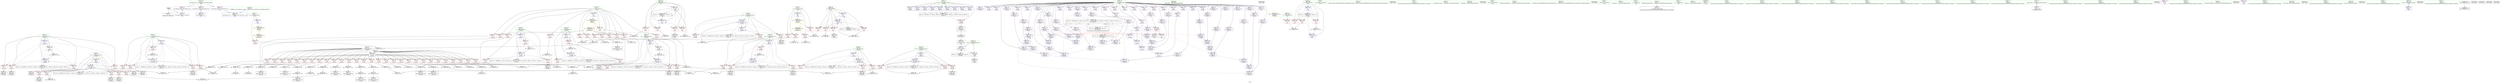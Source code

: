 digraph "SVFG" {
	label="SVFG";

	Node0x563f64477780 [shape=record,color=grey,label="{NodeID: 0\nNullPtr}"];
	Node0x563f64477780 -> Node0x563f644a1c30[style=solid];
	Node0x563f64477780 -> Node0x563f644af570[style=solid];
	Node0x563f644e13e0 [shape=record,color=yellow,style=double,label="{NodeID: 526\n4V_1 = ENCHI(MR_4V_0)\npts\{12 \}\nFun[_Z5solvev]}"];
	Node0x563f644e13e0 -> Node0x563f644a8270[style=dashed];
	Node0x563f644e13e0 -> Node0x563f644a8340[style=dashed];
	Node0x563f644e13e0 -> Node0x563f644a8410[style=dashed];
	Node0x563f644e13e0 -> Node0x563f644a84e0[style=dashed];
	Node0x563f644e13e0 -> Node0x563f644a85b0[style=dashed];
	Node0x563f644e13e0 -> Node0x563f644a8680[style=dashed];
	Node0x563f644e13e0 -> Node0x563f644a8750[style=dashed];
	Node0x563f644e13e0 -> Node0x563f644a8820[style=dashed];
	Node0x563f644e13e0 -> Node0x563f644a88f0[style=dashed];
	Node0x563f644e13e0 -> Node0x563f644a89c0[style=dashed];
	Node0x563f644e13e0 -> Node0x563f644a8a90[style=dashed];
	Node0x563f644e13e0 -> Node0x563f644a8b60[style=dashed];
	Node0x563f644bd300 [shape=record,color=grey,label="{NodeID: 443\n230 = cmp(229, 150, )\n}"];
	Node0x563f644afdc0 [shape=record,color=blue,label="{NodeID: 277\n61\<--103\nretval\<--\n_Z5solvev\n}"];
	Node0x563f644afdc0 -> Node0x563f644da5d0[style=dashed];
	Node0x563f644a3aa0 [shape=record,color=red,label="{NodeID: 194\n254\<--63\n\<--O\n_Z5solvev\n}"];
	Node0x563f644a3aa0 -> Node0x563f644b9b80[style=solid];
	Node0x563f644a0450 [shape=record,color=purple,label="{NodeID: 111\n219\<--15\narrayidx55\<--res\n_Z5solvev\n}"];
	Node0x563f6449ef60 [shape=record,color=green,label="{NodeID: 28\n15\<--24\nres\<--res_field_insensitive\nGlob }"];
	Node0x563f6449ef60 -> Node0x563f644a0b80[style=solid];
	Node0x563f6449ef60 -> Node0x563f644a0c50[style=solid];
	Node0x563f6449ef60 -> Node0x563f644a0d20[style=solid];
	Node0x563f6449ef60 -> Node0x563f644a0df0[style=solid];
	Node0x563f6449ef60 -> Node0x563f644a0ec0[style=solid];
	Node0x563f6449ef60 -> Node0x563f644a0f90[style=solid];
	Node0x563f6449ef60 -> Node0x563f644a0040[style=solid];
	Node0x563f6449ef60 -> Node0x563f644a0110[style=solid];
	Node0x563f6449ef60 -> Node0x563f644a01e0[style=solid];
	Node0x563f6449ef60 -> Node0x563f644a02b0[style=solid];
	Node0x563f6449ef60 -> Node0x563f644a0380[style=solid];
	Node0x563f6449ef60 -> Node0x563f644a0450[style=solid];
	Node0x563f6449ef60 -> Node0x563f644a0520[style=solid];
	Node0x563f6449ef60 -> Node0x563f644a05f0[style=solid];
	Node0x563f6449ef60 -> Node0x563f644a06c0[style=solid];
	Node0x563f6449ef60 -> Node0x563f644a5920[style=solid];
	Node0x563f6449ef60 -> Node0x563f644a59b0[style=solid];
	Node0x563f6449ef60 -> Node0x563f644a5a40[style=solid];
	Node0x563f6449ef60 -> Node0x563f644a5b10[style=solid];
	Node0x563f6449ef60 -> Node0x563f644a5be0[style=solid];
	Node0x563f6449ef60 -> Node0x563f644a5cb0[style=solid];
	Node0x563f6449ef60 -> Node0x563f644a5d80[style=solid];
	Node0x563f6449ef60 -> Node0x563f644a5e50[style=solid];
	Node0x563f6449ef60 -> Node0x563f644a5f20[style=solid];
	Node0x563f6449ef60 -> Node0x563f644a5ff0[style=solid];
	Node0x563f6449ef60 -> Node0x563f644a60c0[style=solid];
	Node0x563f6449ef60 -> Node0x563f644a6190[style=solid];
	Node0x563f6449ef60 -> Node0x563f644a6260[style=solid];
	Node0x563f6449ef60 -> Node0x563f644a6330[style=solid];
	Node0x563f6449ef60 -> Node0x563f644a6400[style=solid];
	Node0x563f6449ef60 -> Node0x563f644a64d0[style=solid];
	Node0x563f6449ef60 -> Node0x563f644a65a0[style=solid];
	Node0x563f6449ef60 -> Node0x563f644a6670[style=solid];
	Node0x563f6449ef60 -> Node0x563f644a6740[style=solid];
	Node0x563f6449ef60 -> Node0x563f644a6810[style=solid];
	Node0x563f6449ef60 -> Node0x563f644a68e0[style=solid];
	Node0x563f6449ef60 -> Node0x563f644a69b0[style=solid];
	Node0x563f6449ef60 -> Node0x563f644a6a80[style=solid];
	Node0x563f6449ef60 -> Node0x563f644a6b50[style=solid];
	Node0x563f6449ef60 -> Node0x563f644a6c20[style=solid];
	Node0x563f6449ef60 -> Node0x563f644a6cf0[style=solid];
	Node0x563f6449ef60 -> Node0x563f644a6dc0[style=solid];
	Node0x563f6449ef60 -> Node0x563f644a6e90[style=solid];
	Node0x563f6449ef60 -> Node0x563f644a6f60[style=solid];
	Node0x563f6449ef60 -> Node0x563f644a7030[style=solid];
	Node0x563f6449ef60 -> Node0x563f644a7100[style=solid];
	Node0x563f6449ef60 -> Node0x563f644a71d0[style=solid];
	Node0x563f6449ef60 -> Node0x563f644a72a0[style=solid];
	Node0x563f6449ef60 -> Node0x563f644a7370[style=solid];
	Node0x563f6449ef60 -> Node0x563f644a7440[style=solid];
	Node0x563f6449ef60 -> Node0x563f644a7510[style=solid];
	Node0x563f6449ef60 -> Node0x563f644a75e0[style=solid];
	Node0x563f6449ef60 -> Node0x563f644a76b0[style=solid];
	Node0x563f6449ef60 -> Node0x563f644a7780[style=solid];
	Node0x563f6449ef60 -> Node0x563f644a7850[style=solid];
	Node0x563f6449ef60 -> Node0x563f644a7920[style=solid];
	Node0x563f6449ef60 -> Node0x563f644a79f0[style=solid];
	Node0x563f644d1bc0 [shape=record,color=black,label="{NodeID: 471\nMR_45V_2 = PHI(MR_45V_6, MR_45V_1, )\npts\{490 \}\n}"];
	Node0x563f644d1bc0 -> Node0x563f644b28d0[style=dashed];
	Node0x563f644d1bc0 -> Node0x563f644d1bc0[style=dashed];
	Node0x563f644aa680 [shape=record,color=grey,label="{NodeID: 388\n318 = Binary(317, 244, )\n}"];
	Node0x563f644aa680 -> Node0x563f644a2990[style=solid];
	Node0x563f644b1480 [shape=record,color=blue,label="{NodeID: 305\n315\<--119\narrayidx104\<--\n_Z5solvev\n}"];
	Node0x563f644b1480 -> Node0x563f644b1550[style=dashed];
	Node0x563f644a5160 [shape=record,color=red,label="{NodeID: 222\n217\<--71\n\<--i46\n_Z5solvev\n}"];
	Node0x563f644a5160 -> Node0x563f644a2310[style=solid];
	Node0x563f644a6c20 [shape=record,color=purple,label="{NodeID: 139\n352\<--15\n\<--res\n_Z5solvev\n}"];
	Node0x563f644a1730 [shape=record,color=green,label="{NodeID: 56\n495\<--496\n_ZNSirsERi\<--_ZNSirsERi_field_insensitive\n}"];
	Node0x563f644fd400 [shape=record,color=black,label="{NodeID: 582\n560 = PHI()\n}"];
	Node0x563f644dafd0 [shape=record,color=black,label="{NodeID: 499\nMR_16V_2 = PHI(MR_16V_1, MR_16V_1, MR_16V_1, MR_16V_1, MR_16V_1, MR_16V_1, MR_16V_1, MR_16V_4, MR_16V_1, )\npts\{70 \}\n}"];
	Node0x563f644baa80 [shape=record,color=grey,label="{NodeID: 416\n94 = Binary(92, 93, )\n}"];
	Node0x563f644baa80 -> Node0x563f644ba900[style=solid];
	Node0x563f644b2b40 [shape=record,color=blue,label="{NodeID: 333\n489\<--569\ni\<--inc24\nmain\n}"];
	Node0x563f644b2b40 -> Node0x563f644ae950[style=dashed];
	Node0x563f644b2b40 -> Node0x563f644aea20[style=dashed];
	Node0x563f644b2b40 -> Node0x563f644aeaf0[style=dashed];
	Node0x563f644b2b40 -> Node0x563f644aebc0[style=dashed];
	Node0x563f644b2b40 -> Node0x563f644b2b40[style=dashed];
	Node0x563f644b2b40 -> Node0x563f644d1bc0[style=dashed];
	Node0x563f644ae6e0 [shape=record,color=red,label="{NodeID: 250\n513\<--485\n\<--t\nmain\n}"];
	Node0x563f644a8340 [shape=record,color=red,label="{NodeID: 167\n127\<--11\n\<--C\n_Z5solvev\n}"];
	Node0x563f644a8340 -> Node0x563f644bdf00[style=solid];
	Node0x563f644a2f40 [shape=record,color=black,label="{NodeID: 84\n373\<--372\nidxprom135\<--div134\n_Z5solvev\n}"];
	Node0x563f6446e7e0 [shape=record,color=green,label="{NodeID: 1\n7\<--1\n__dso_handle\<--dummyObj\nGlob }"];
	Node0x563f644e14c0 [shape=record,color=yellow,style=double,label="{NodeID: 527\n6V_1 = ENCHI(MR_6V_0)\npts\{14 \}\nFun[_Z5solvev]}"];
	Node0x563f644e14c0 -> Node0x563f644a8d00[style=dashed];
	Node0x563f644bd480 [shape=record,color=grey,label="{NodeID: 444\n501 = cmp(499, 500, )\n}"];
	Node0x563f644afe90 [shape=record,color=blue,label="{NodeID: 278\n61\<--89\nretval\<--\n_Z5solvev\n}"];
	Node0x563f644afe90 -> Node0x563f644da5d0[style=dashed];
	Node0x563f644a3b70 [shape=record,color=red,label="{NodeID: 195\n279\<--63\n\<--O\n_Z5solvev\n}"];
	Node0x563f644a3b70 -> Node0x563f644b9580[style=solid];
	Node0x563f644a0520 [shape=record,color=purple,label="{NodeID: 112\n220\<--15\narrayidx56\<--res\n_Z5solvev\n}"];
	Node0x563f644a0520 -> Node0x563f644b06b0[style=solid];
	Node0x563f6449f030 [shape=record,color=green,label="{NodeID: 29\n31\<--35\nllvm.global_ctors\<--llvm.global_ctors_field_insensitive\nGlob }"];
	Node0x563f6449f030 -> Node0x563f644a7c60[style=solid];
	Node0x563f6449f030 -> Node0x563f644a7d30[style=solid];
	Node0x563f6449f030 -> Node0x563f644a7e30[style=solid];
	Node0x563f644d20c0 [shape=record,color=black,label="{NodeID: 472\nMR_41V_3 = PHI(MR_41V_4, MR_41V_2, )\npts\{486 \}\n}"];
	Node0x563f644d20c0 -> Node0x563f644ae610[style=dashed];
	Node0x563f644d20c0 -> Node0x563f644ae6e0[style=dashed];
	Node0x563f644d20c0 -> Node0x563f644ae7b0[style=dashed];
	Node0x563f644d20c0 -> Node0x563f644b2c10[style=dashed];
	Node0x563f644aa800 [shape=record,color=grey,label="{NodeID: 389\n308 = Binary(307, 100, )\n}"];
	Node0x563f644aa800 -> Node0x563f644b13b0[style=solid];
	Node0x563f644b1550 [shape=record,color=blue,label="{NodeID: 306\n321\<--119\narrayidx107\<--\n_Z5solvev\n}"];
	Node0x563f644b1550 -> Node0x563f644b1620[style=dashed];
	Node0x563f644a5230 [shape=record,color=red,label="{NodeID: 223\n223\<--71\n\<--i46\n_Z5solvev\n}"];
	Node0x563f644a5230 -> Node0x563f644ba780[style=solid];
	Node0x563f644a6cf0 [shape=record,color=purple,label="{NodeID: 140\n353\<--15\narrayidx125\<--res\n_Z5solvev\n}"];
	Node0x563f644a6cf0 -> Node0x563f644b1960[style=solid];
	Node0x563f644a1830 [shape=record,color=green,label="{NodeID: 57\n511\<--512\n_ZStlsISt11char_traitsIcEERSt13basic_ostreamIcT_ES5_PKc\<--_ZStlsISt11char_traitsIcEERSt13basic_ostreamIcT_ES5_PKc_field_insensitive\n}"];
	Node0x563f644fd4d0 [shape=record,color=black,label="{NodeID: 583\n566 = PHI()\n}"];
	Node0x563f644db4d0 [shape=record,color=black,label="{NodeID: 500\nMR_12V_2 = PHI(MR_12V_1, MR_12V_4, MR_12V_1, MR_12V_1, MR_12V_1, MR_12V_1, MR_12V_1, MR_12V_1, MR_12V_1, )\npts\{66 \}\n}"];
	Node0x563f644bac00 [shape=record,color=grey,label="{NodeID: 417\n385 = Binary(383, 384, )\n}"];
	Node0x563f644bac00 -> Node0x563f644be200[style=solid];
	Node0x563f644b2c10 [shape=record,color=blue,label="{NodeID: 334\n485\<--579\nt\<--inc29\nmain\n}"];
	Node0x563f644b2c10 -> Node0x563f644d20c0[style=dashed];
	Node0x563f644ae7b0 [shape=record,color=red,label="{NodeID: 251\n578\<--485\n\<--t\nmain\n}"];
	Node0x563f644ae7b0 -> Node0x563f644bb380[style=solid];
	Node0x563f644a8410 [shape=record,color=red,label="{NodeID: 168\n196\<--11\n\<--C\n_Z5solvev\n}"];
	Node0x563f644a8410 -> Node0x563f644bbf80[style=solid];
	Node0x563f644a3010 [shape=record,color=black,label="{NodeID: 85\n395\<--394\nidxprom148\<--\n_Z5solvev\n}"];
	Node0x563f64473380 [shape=record,color=green,label="{NodeID: 2\n9\<--1\n\<--dummyObj\nCan only get source location for instruction, argument, global var or function.}"];
	Node0x563f644bd600 [shape=record,color=grey,label="{NodeID: 445\n106 = cmp(105, 100, )\n}"];
	Node0x563f644aff60 [shape=record,color=blue,label="{NodeID: 279\n61\<--89\nretval\<--\n_Z5solvev\n}"];
	Node0x563f644aff60 -> Node0x563f644da5d0[style=dashed];
	Node0x563f644a3c40 [shape=record,color=red,label="{NodeID: 196\n286\<--63\n\<--O\n_Z5solvev\n}"];
	Node0x563f644a3c40 -> Node0x563f644ab580[style=solid];
	Node0x563f644a05f0 [shape=record,color=purple,label="{NodeID: 113\n232\<--15\n\<--res\n_Z5solvev\n}"];
	Node0x563f644a05f0 -> Node0x563f644b0920[style=solid];
	Node0x563f6449f100 [shape=record,color=green,label="{NodeID: 30\n36\<--37\n__cxx_global_var_init\<--__cxx_global_var_init_field_insensitive\n}"];
	Node0x563f644d25c0 [shape=record,color=black,label="{NodeID: 473\nMR_43V_2 = PHI(MR_43V_3, MR_43V_1, )\npts\{488 \}\n}"];
	Node0x563f644d25c0 -> Node0x563f644b2800[style=dashed];
	Node0x563f644aa980 [shape=record,color=grey,label="{NodeID: 390\n324 = Binary(323, 244, )\n}"];
	Node0x563f644aa980 -> Node0x563f644aac80[style=solid];
	Node0x563f644b1620 [shape=record,color=blue,label="{NodeID: 307\n328\<--119\narrayidx111\<--\n_Z5solvev\n}"];
	Node0x563f644b1620 -> Node0x563f644b16f0[style=dashed];
	Node0x563f644a5300 [shape=record,color=red,label="{NodeID: 224\n253\<--73\n\<--c\n_Z5solvev\n}"];
	Node0x563f644a5300 -> Node0x563f644bcd00[style=solid];
	Node0x563f644a6dc0 [shape=record,color=purple,label="{NodeID: 141\n357\<--15\n\<--res\n_Z5solvev\n}"];
	Node0x563f644a1930 [shape=record,color=green,label="{NodeID: 58\n515\<--516\n_ZNSolsEi\<--_ZNSolsEi_field_insensitive\n}"];
	Node0x563f644fd5d0 [shape=record,color=black,label="{NodeID: 584\n574 = PHI()\n}"];
	Node0x563f644db9d0 [shape=record,color=black,label="{NodeID: 501\nMR_18V_2 = PHI(MR_18V_1, MR_18V_1, MR_18V_1, MR_18V_1, MR_18V_1, MR_18V_4, MR_18V_1, MR_18V_1, MR_18V_1, )\npts\{72 \}\n}"];
	Node0x563f644bad80 [shape=record,color=grey,label="{NodeID: 418\n452 = Binary(451, 100, )\n}"];
	Node0x563f644bad80 -> Node0x563f644a34f0[style=solid];
	Node0x563f644ae880 [shape=record,color=red,label="{NodeID: 252\n523\<--487\n\<--good\nmain\n}"];
	Node0x563f644ae880 -> Node0x563f644a3760[style=solid];
	Node0x563f644a84e0 [shape=record,color=red,label="{NodeID: 169\n242\<--11\n\<--C\n_Z5solvev\n}"];
	Node0x563f644a84e0 -> Node0x563f644ba000[style=solid];
	Node0x563f644a30e0 [shape=record,color=black,label="{NodeID: 86\n398\<--397\nidxprom150\<--\n_Z5solvev\n}"];
	Node0x563f64477210 [shape=record,color=green,label="{NodeID: 3\n25\<--1\n_ZSt3cin\<--dummyObj\nGlob }"];
	Node0x563f644bd780 [shape=record,color=grey,label="{NodeID: 446\n99 = cmp(98, 100, )\n}"];
	Node0x563f644b0030 [shape=record,color=blue,label="{NodeID: 280\n69\<--9\ni28\<--\n_Z5solvev\n}"];
	Node0x563f644b0030 -> Node0x563f644a4c80[style=dashed];
	Node0x563f644b0030 -> Node0x563f644a4d50[style=dashed];
	Node0x563f644b0030 -> Node0x563f644a4e20[style=dashed];
	Node0x563f644b0030 -> Node0x563f644a4ef0[style=dashed];
	Node0x563f644b0030 -> Node0x563f644b02a0[style=dashed];
	Node0x563f644b0030 -> Node0x563f644dafd0[style=dashed];
	Node0x563f644a3d10 [shape=record,color=red,label="{NodeID: 197\n311\<--63\n\<--O\n_Z5solvev\n}"];
	Node0x563f644a3d10 -> Node0x563f644aa380[style=solid];
	Node0x563f644a06c0 [shape=record,color=purple,label="{NodeID: 114\n234\<--15\n\<--res\n_Z5solvev\n}"];
	Node0x563f644a06c0 -> Node0x563f644b09f0[style=solid];
	Node0x563f6449f1d0 [shape=record,color=green,label="{NodeID: 31\n40\<--41\n_ZNSt8ios_base4InitC1Ev\<--_ZNSt8ios_base4InitC1Ev_field_insensitive\n}"];
	Node0x563f644aab00 [shape=record,color=grey,label="{NodeID: 391\n191 = Binary(190, 100, )\n}"];
	Node0x563f644aab00 -> Node0x563f644b02a0[style=solid];
	Node0x563f644b16f0 [shape=record,color=blue,label="{NodeID: 308\n335\<--119\narrayidx115\<--\n_Z5solvev\n}"];
	Node0x563f644b16f0 -> Node0x563f644ddcd0[style=dashed];
	Node0x563f644a53d0 [shape=record,color=red,label="{NodeID: 225\n258\<--73\n\<--c\n_Z5solvev\n}"];
	Node0x563f644a53d0 -> Node0x563f644a23e0[style=solid];
	Node0x563f644a6e90 [shape=record,color=purple,label="{NodeID: 142\n358\<--15\narrayidx127\<--res\n_Z5solvev\n}"];
	Node0x563f644a6e90 -> Node0x563f644b1a30[style=solid];
	Node0x563f644a1a30 [shape=record,color=green,label="{NodeID: 59\n519\<--520\n_ZStlsISt11char_traitsIcEERSt13basic_ostreamIcT_ES5_c\<--_ZStlsISt11char_traitsIcEERSt13basic_ostreamIcT_ES5_c_field_insensitive\n}"];
	Node0x563f644fd730 [shape=record,color=black,label="{NodeID: 585\n575 = PHI()\n}"];
	Node0x563f644dbed0 [shape=record,color=black,label="{NodeID: 502\nMR_20V_2 = PHI(MR_20V_7, MR_20V_1, MR_20V_1, MR_20V_1, MR_20V_1, MR_20V_1, MR_20V_1, MR_20V_1, MR_20V_1, )\npts\{74 \}\n}"];
	Node0x563f644baf00 [shape=record,color=grey,label="{NodeID: 419\n447 = Binary(445, 446, )\n}"];
	Node0x563f644baf00 -> Node0x563f644bb200[style=solid];
	Node0x563f644ae950 [shape=record,color=red,label="{NodeID: 253\n528\<--489\n\<--i\nmain\n}"];
	Node0x563f644ae950 -> Node0x563f644be380[style=solid];
	Node0x563f644a85b0 [shape=record,color=red,label="{NodeID: 170\n384\<--11\n\<--C\n_Z5solvev\n}"];
	Node0x563f644a85b0 -> Node0x563f644bac00[style=solid];
	Node0x563f644a31b0 [shape=record,color=black,label="{NodeID: 87\n422\<--421\nidxprom164\<--div163\n_Z5solvev\n}"];
	Node0x563f64473180 [shape=record,color=green,label="{NodeID: 4\n26\<--1\n_ZSt4cout\<--dummyObj\nGlob }"];
	Node0x563f644bd900 [shape=record,color=grey,label="{NodeID: 447\n134 = cmp(132, 133, )\n}"];
	Node0x563f644b0100 [shape=record,color=blue,label="{NodeID: 281\n182\<--119\narrayidx33\<--\n_Z5solvev\n}"];
	Node0x563f644b0100 -> Node0x563f644b01d0[style=dashed];
	Node0x563f644a3de0 [shape=record,color=red,label="{NodeID: 198\n317\<--63\n\<--O\n_Z5solvev\n}"];
	Node0x563f644a3de0 -> Node0x563f644aa680[style=solid];
	Node0x563f644a5920 [shape=record,color=purple,label="{NodeID: 115\n236\<--15\n\<--res\n_Z5solvev\n}"];
	Node0x563f644a5920 -> Node0x563f644b0ac0[style=solid];
	Node0x563f6449f2a0 [shape=record,color=green,label="{NodeID: 32\n46\<--47\n__cxa_atexit\<--__cxa_atexit_field_insensitive\n}"];
	Node0x563f644aac80 [shape=record,color=grey,label="{NodeID: 392\n325 = Binary(324, 100, )\n}"];
	Node0x563f644aac80 -> Node0x563f644a2a60[style=solid];
	Node0x563f644b17c0 [shape=record,color=blue,label="{NodeID: 309\n77\<--9\nc117\<--\n_Z5solvev\n}"];
	Node0x563f644b17c0 -> Node0x563f644ad9e0[style=dashed];
	Node0x563f644b17c0 -> Node0x563f644adab0[style=dashed];
	Node0x563f644b17c0 -> Node0x563f644adb80[style=dashed];
	Node0x563f644b17c0 -> Node0x563f644adc50[style=dashed];
	Node0x563f644b17c0 -> Node0x563f644add20[style=dashed];
	Node0x563f644b17c0 -> Node0x563f644b1b00[style=dashed];
	Node0x563f644b17c0 -> Node0x563f644dc8d0[style=dashed];
	Node0x563f644a54a0 [shape=record,color=red,label="{NodeID: 226\n263\<--73\n\<--c\n_Z5solvev\n}"];
	Node0x563f644a54a0 -> Node0x563f644a24b0[style=solid];
	Node0x563f644a6f60 [shape=record,color=purple,label="{NodeID: 143\n368\<--15\n\<--res\n_Z5solvev\n}"];
	Node0x563f644a1b30 [shape=record,color=green,label="{NodeID: 60\n33\<--595\n_GLOBAL__sub_I_ecnerwala_2_0.cpp\<--_GLOBAL__sub_I_ecnerwala_2_0.cpp_field_insensitive\n}"];
	Node0x563f644a1b30 -> Node0x563f644af470[style=solid];
	Node0x563f644dc3d0 [shape=record,color=black,label="{NodeID: 503\nMR_22V_2 = PHI(MR_22V_8, MR_22V_1, MR_22V_1, MR_22V_1, MR_22V_1, MR_22V_1, MR_22V_1, MR_22V_1, MR_22V_1, )\npts\{76 \}\n}"];
	Node0x563f644bb080 [shape=record,color=grey,label="{NodeID: 420\n372 = Binary(371, 244, )\n}"];
	Node0x563f644bb080 -> Node0x563f644a2f40[style=solid];
	Node0x563f644aea20 [shape=record,color=red,label="{NodeID: 254\n538\<--489\n\<--i\nmain\n}"];
	Node0x563f644aea20 -> Node0x563f644bdc00[style=solid];
	Node0x563f644a8680 [shape=record,color=red,label="{NodeID: 171\n391\<--11\n\<--C\n_Z5solvev\n}"];
	Node0x563f644a8680 -> Node0x563f644be500[style=solid];
	Node0x563f644a3280 [shape=record,color=black,label="{NodeID: 88\n425\<--424\nidxprom166\<--\n_Z5solvev\n}"];
	Node0x563f64475c00 [shape=record,color=green,label="{NodeID: 5\n27\<--1\n.str\<--dummyObj\nGlob }"];
	Node0x563f644bda80 [shape=record,color=grey,label="{NodeID: 448\n542 = cmp(541, 9, )\n}"];
	Node0x563f644b01d0 [shape=record,color=blue,label="{NodeID: 282\n187\<--119\narrayidx35\<--\n_Z5solvev\n}"];
	Node0x563f644b01d0 -> Node0x563f644b0100[style=dashed];
	Node0x563f644b01d0 -> Node0x563f644ddcd0[style=dashed];
	Node0x563f644a3eb0 [shape=record,color=red,label="{NodeID: 199\n323\<--63\n\<--O\n_Z5solvev\n}"];
	Node0x563f644a3eb0 -> Node0x563f644aa980[style=solid];
	Node0x563f644a59b0 [shape=record,color=purple,label="{NodeID: 116\n238\<--15\n\<--res\n_Z5solvev\n}"];
	Node0x563f644a59b0 -> Node0x563f644b0b90[style=solid];
	Node0x563f6449f370 [shape=record,color=green,label="{NodeID: 33\n45\<--51\n_ZNSt8ios_base4InitD1Ev\<--_ZNSt8ios_base4InitD1Ev_field_insensitive\n}"];
	Node0x563f6449f370 -> Node0x563f644a1e00[style=solid];
	Node0x563f644aae00 [shape=record,color=grey,label="{NodeID: 393\n569 = Binary(568, 100, )\n}"];
	Node0x563f644aae00 -> Node0x563f644b2b40[style=solid];
	Node0x563f644b1890 [shape=record,color=blue,label="{NodeID: 310\n348\<--119\narrayidx123\<--\n_Z5solvev\n}"];
	Node0x563f644b1890 -> Node0x563f644b1960[style=dashed];
	Node0x563f644a5570 [shape=record,color=red,label="{NodeID: 227\n268\<--73\n\<--c\n_Z5solvev\n}"];
	Node0x563f644a5570 -> Node0x563f644a2580[style=solid];
	Node0x563f644a7030 [shape=record,color=purple,label="{NodeID: 144\n369\<--15\narrayidx133\<--res\n_Z5solvev\n}"];
	Node0x563f644a7030 -> Node0x563f644b1bd0[style=solid];
	Node0x563f644a1c30 [shape=record,color=black,label="{NodeID: 61\n2\<--3\ndummyVal\<--dummyVal\n}"];
	Node0x563f644dc8d0 [shape=record,color=black,label="{NodeID: 504\nMR_24V_2 = PHI(MR_24V_8, MR_24V_1, MR_24V_1, MR_24V_1, MR_24V_1, MR_24V_1, MR_24V_1, MR_24V_1, MR_24V_1, )\npts\{78 \}\n}"];
	Node0x563f644bb200 [shape=record,color=grey,label="{NodeID: 421\n448 = Binary(447, 100, )\n}"];
	Node0x563f644bb200 -> Node0x563f644a3420[style=solid];
	Node0x563f644aeaf0 [shape=record,color=red,label="{NodeID: 255\n545\<--489\n\<--i\nmain\n}"];
	Node0x563f644aeaf0 -> Node0x563f644a3830[style=solid];
	Node0x563f644a8750 [shape=record,color=red,label="{NodeID: 172\n415\<--11\n\<--C\n_Z5solvev\n}"];
	Node0x563f644a8750 -> Node0x563f644aa500[style=solid];
	Node0x563f644a3350 [shape=record,color=black,label="{NodeID: 89\n441\<--440\nidxprom175\<--div174\n_Z5solvev\n}"];
	Node0x563f64476d60 [shape=record,color=green,label="{NodeID: 6\n29\<--1\n.str.1\<--dummyObj\nGlob }"];
	Node0x563f644bdc00 [shape=record,color=grey,label="{NodeID: 449\n539 = cmp(538, 9, )\n}"];
	Node0x563f644b02a0 [shape=record,color=blue,label="{NodeID: 283\n69\<--191\ni28\<--inc37\n_Z5solvev\n}"];
	Node0x563f644b02a0 -> Node0x563f644a4c80[style=dashed];
	Node0x563f644b02a0 -> Node0x563f644a4d50[style=dashed];
	Node0x563f644b02a0 -> Node0x563f644a4e20[style=dashed];
	Node0x563f644b02a0 -> Node0x563f644a4ef0[style=dashed];
	Node0x563f644b02a0 -> Node0x563f644b02a0[style=dashed];
	Node0x563f644b02a0 -> Node0x563f644dafd0[style=dashed];
	Node0x563f644a3f80 [shape=record,color=red,label="{NodeID: 200\n330\<--63\n\<--O\n_Z5solvev\n}"];
	Node0x563f644a3f80 -> Node0x563f644ba300[style=solid];
	Node0x563f644a5a40 [shape=record,color=purple,label="{NodeID: 117\n260\<--15\n\<--res\n_Z5solvev\n}"];
	Node0x563f6449f470 [shape=record,color=green,label="{NodeID: 34\n58\<--59\n_Z5solvev\<--_Z5solvev_field_insensitive\n}"];
	Node0x563f644aaf80 [shape=record,color=grey,label="{NodeID: 394\n167 = Binary(166, 164, )\n}"];
	Node0x563f644aaf80 -> Node0x563f644bc580[style=solid];
	Node0x563f644b1960 [shape=record,color=blue,label="{NodeID: 311\n353\<--119\narrayidx125\<--\n_Z5solvev\n}"];
	Node0x563f644b1960 -> Node0x563f644b1a30[style=dashed];
	Node0x563f644a5640 [shape=record,color=red,label="{NodeID: 228\n274\<--73\n\<--c\n_Z5solvev\n}"];
	Node0x563f644a5640 -> Node0x563f644b9880[style=solid];
	Node0x563f644a7100 [shape=record,color=purple,label="{NodeID: 145\n374\<--15\n\<--res\n_Z5solvev\n}"];
	Node0x563f644a1d30 [shape=record,color=black,label="{NodeID: 62\n480\<--9\nmain_ret\<--\nmain\n}"];
	Node0x563f644dcdd0 [shape=record,color=black,label="{NodeID: 505\nMR_26V_2 = PHI(MR_26V_3, MR_26V_1, MR_26V_1, MR_26V_1, MR_26V_1, MR_26V_1, MR_26V_1, MR_26V_1, MR_26V_1, )\npts\{80 \}\n}"];
	Node0x563f644bb380 [shape=record,color=grey,label="{NodeID: 422\n579 = Binary(578, 100, )\n}"];
	Node0x563f644bb380 -> Node0x563f644b2c10[style=solid];
	Node0x563f644aebc0 [shape=record,color=red,label="{NodeID: 256\n568\<--489\n\<--i\nmain\n}"];
	Node0x563f644aebc0 -> Node0x563f644aae00[style=solid];
	Node0x563f644a8820 [shape=record,color=red,label="{NodeID: 173\n420\<--11\n\<--C\n_Z5solvev\n}"];
	Node0x563f644a8820 -> Node0x563f644ab100[style=solid];
	Node0x563f644a3420 [shape=record,color=black,label="{NodeID: 90\n449\<--448\nidxprom180\<--sub179\n_Z5solvev\n}"];
	Node0x563f64474150 [shape=record,color=green,label="{NodeID: 7\n32\<--1\n\<--dummyObj\nCan only get source location for instruction, argument, global var or function.}"];
	Node0x563f644bdd80 [shape=record,color=grey,label="{NodeID: 450\n112 = cmp(110, 111, )\n}"];
	Node0x563f644b0370 [shape=record,color=blue,label="{NodeID: 284\n61\<--103\nretval\<--\n_Z5solvev\n}"];
	Node0x563f644b0370 -> Node0x563f644da5d0[style=dashed];
	Node0x563f644a4050 [shape=record,color=red,label="{NodeID: 201\n341\<--63\n\<--O\n_Z5solvev\n}"];
	Node0x563f644a4050 -> Node0x563f644b9d00[style=solid];
	Node0x563f644a5b10 [shape=record,color=purple,label="{NodeID: 118\n261\<--15\narrayidx75\<--res\n_Z5solvev\n}"];
	Node0x563f644a5b10 -> Node0x563f644b0d30[style=solid];
	Node0x563f6449f570 [shape=record,color=green,label="{NodeID: 35\n61\<--62\nretval\<--retval_field_insensitive\n_Z5solvev\n}"];
	Node0x563f6449f570 -> Node0x563f644a8dd0[style=solid];
	Node0x563f6449f570 -> Node0x563f644af740[style=solid];
	Node0x563f6449f570 -> Node0x563f644afa80[style=solid];
	Node0x563f6449f570 -> Node0x563f644afdc0[style=solid];
	Node0x563f6449f570 -> Node0x563f644afe90[style=solid];
	Node0x563f6449f570 -> Node0x563f644aff60[style=solid];
	Node0x563f6449f570 -> Node0x563f644b0370[style=solid];
	Node0x563f6449f570 -> Node0x563f644b0440[style=solid];
	Node0x563f6449f570 -> Node0x563f644b0850[style=solid];
	Node0x563f6449f570 -> Node0x563f644b2590[style=solid];
	Node0x563f644ab100 [shape=record,color=grey,label="{NodeID: 395\n421 = Binary(419, 420, )\n}"];
	Node0x563f644ab100 -> Node0x563f644a31b0[style=solid];
	Node0x563f644b1a30 [shape=record,color=blue,label="{NodeID: 312\n358\<--119\narrayidx127\<--\n_Z5solvev\n}"];
	Node0x563f644b1a30 -> Node0x563f644b1890[style=dashed];
	Node0x563f644b1a30 -> Node0x563f644b1bd0[style=dashed];
	Node0x563f644a5710 [shape=record,color=red,label="{NodeID: 229\n285\<--75\n\<--c87\n_Z5solvev\n}"];
	Node0x563f644a5710 -> Node0x563f644bc880[style=solid];
	Node0x563f644a71d0 [shape=record,color=purple,label="{NodeID: 146\n375\<--15\narrayidx136\<--res\n_Z5solvev\n}"];
	Node0x563f644a71d0 -> Node0x563f644b1ca0[style=solid];
	Node0x563f644a1e00 [shape=record,color=black,label="{NodeID: 63\n44\<--45\n\<--_ZNSt8ios_base4InitD1Ev\nCan only get source location for instruction, argument, global var or function.}"];
	Node0x563f644dd2d0 [shape=record,color=black,label="{NodeID: 506\nMR_28V_2 = PHI(MR_28V_3, MR_28V_1, MR_28V_1, MR_28V_1, MR_28V_1, MR_28V_1, MR_28V_1, MR_28V_1, MR_28V_1, )\npts\{82 \}\n}"];
	Node0x563f644bb500 [shape=record,color=grey,label="{NodeID: 423\n440 = Binary(438, 439, )\n}"];
	Node0x563f644bb500 -> Node0x563f644a3350[style=solid];
	Node0x563f644aec90 [shape=record,color=red,label="{NodeID: 257\n534\<--491\n\<--j\nmain\n}"];
	Node0x563f644aec90 -> Node0x563f644be080[style=solid];
	Node0x563f644a88f0 [shape=record,color=red,label="{NodeID: 174\n434\<--11\n\<--C\n_Z5solvev\n}"];
	Node0x563f644a88f0 -> Node0x563f644ab400[style=solid];
	Node0x563f644a34f0 [shape=record,color=black,label="{NodeID: 91\n453\<--452\nidxprom183\<--sub182\n_Z5solvev\n}"];
	Node0x563f64477330 [shape=record,color=green,label="{NodeID: 8\n87\<--1\n\<--dummyObj\nCan only get source location for instruction, argument, global var or function.}"];
	Node0x563f644bdf00 [shape=record,color=grey,label="{NodeID: 451\n128 = cmp(127, 100, )\n}"];
	Node0x563f644b0440 [shape=record,color=blue,label="{NodeID: 285\n61\<--89\nretval\<--\n_Z5solvev\n}"];
	Node0x563f644b0440 -> Node0x563f644da5d0[style=dashed];
	Node0x563f644a4120 [shape=record,color=red,label="{NodeID: 202\n365\<--63\n\<--O\n_Z5solvev\n}"];
	Node0x563f644a4120 -> Node0x563f644b9400[style=solid];
	Node0x563f644a5be0 [shape=record,color=purple,label="{NodeID: 119\n265\<--15\n\<--res\n_Z5solvev\n}"];
	Node0x563f6449f640 [shape=record,color=green,label="{NodeID: 36\n63\<--64\nO\<--O_field_insensitive\n_Z5solvev\n}"];
	Node0x563f6449f640 -> Node0x563f644a8ea0[style=solid];
	Node0x563f6449f640 -> Node0x563f644a8f70[style=solid];
	Node0x563f6449f640 -> Node0x563f644a9040[style=solid];
	Node0x563f6449f640 -> Node0x563f644a9110[style=solid];
	Node0x563f6449f640 -> Node0x563f644a91e0[style=solid];
	Node0x563f6449f640 -> Node0x563f644a92b0[style=solid];
	Node0x563f6449f640 -> Node0x563f644a9380[style=solid];
	Node0x563f6449f640 -> Node0x563f644a9450[style=solid];
	Node0x563f6449f640 -> Node0x563f644a9520[style=solid];
	Node0x563f6449f640 -> Node0x563f644a95f0[style=solid];
	Node0x563f6449f640 -> Node0x563f644a96c0[style=solid];
	Node0x563f6449f640 -> Node0x563f644a3900[style=solid];
	Node0x563f6449f640 -> Node0x563f644a39d0[style=solid];
	Node0x563f6449f640 -> Node0x563f644a3aa0[style=solid];
	Node0x563f6449f640 -> Node0x563f644a3b70[style=solid];
	Node0x563f6449f640 -> Node0x563f644a3c40[style=solid];
	Node0x563f6449f640 -> Node0x563f644a3d10[style=solid];
	Node0x563f6449f640 -> Node0x563f644a3de0[style=solid];
	Node0x563f6449f640 -> Node0x563f644a3eb0[style=solid];
	Node0x563f6449f640 -> Node0x563f644a3f80[style=solid];
	Node0x563f6449f640 -> Node0x563f644a4050[style=solid];
	Node0x563f6449f640 -> Node0x563f644a4120[style=solid];
	Node0x563f6449f640 -> Node0x563f644a41f0[style=solid];
	Node0x563f6449f640 -> Node0x563f644a42c0[style=solid];
	Node0x563f6449f640 -> Node0x563f644a4390[style=solid];
	Node0x563f6449f640 -> Node0x563f644a4460[style=solid];
	Node0x563f6449f640 -> Node0x563f644a4530[style=solid];
	Node0x563f6449f640 -> Node0x563f644a4600[style=solid];
	Node0x563f6449f640 -> Node0x563f644a46d0[style=solid];
	Node0x563f6449f640 -> Node0x563f644af670[style=solid];
	Node0x563f644ab280 [shape=record,color=grey,label="{NodeID: 396\n362 = Binary(361, 100, )\n}"];
	Node0x563f644ab280 -> Node0x563f644b1b00[style=solid];
	Node0x563f644b1b00 [shape=record,color=blue,label="{NodeID: 313\n77\<--362\nc117\<--inc129\n_Z5solvev\n}"];
	Node0x563f644b1b00 -> Node0x563f644ad9e0[style=dashed];
	Node0x563f644b1b00 -> Node0x563f644adab0[style=dashed];
	Node0x563f644b1b00 -> Node0x563f644adb80[style=dashed];
	Node0x563f644b1b00 -> Node0x563f644adc50[style=dashed];
	Node0x563f644b1b00 -> Node0x563f644add20[style=dashed];
	Node0x563f644b1b00 -> Node0x563f644b1b00[style=dashed];
	Node0x563f644b1b00 -> Node0x563f644dc8d0[style=dashed];
	Node0x563f644a57e0 [shape=record,color=red,label="{NodeID: 230\n291\<--75\n\<--c87\n_Z5solvev\n}"];
	Node0x563f644a57e0 -> Node0x563f644a2650[style=solid];
	Node0x563f644a72a0 [shape=record,color=purple,label="{NodeID: 147\n396\<--15\narrayidx149\<--res\n_Z5solvev\n}"];
	Node0x563f644a1f00 [shape=record,color=black,label="{NodeID: 64\n115\<--114\nidxprom\<--\n_Z5solvev\n}"];
	Node0x563f644dd7d0 [shape=record,color=black,label="{NodeID: 507\nMR_30V_2 = PHI(MR_30V_3, MR_30V_1, MR_30V_1, MR_30V_1, MR_30V_1, MR_30V_1, MR_30V_1, MR_30V_1, MR_30V_1, )\npts\{84 \}\n}"];
	Node0x563f644bb680 [shape=record,color=grey,label="{NodeID: 424\n403 = Binary(402, 100, )\n}"];
	Node0x563f644bb680 -> Node0x563f644b1fe0[style=solid];
	Node0x563f644aed60 [shape=record,color=red,label="{NodeID: 258\n541\<--491\n\<--j\nmain\n}"];
	Node0x563f644aed60 -> Node0x563f644bda80[style=solid];
	Node0x563f644a89c0 [shape=record,color=red,label="{NodeID: 175\n439\<--11\n\<--C\n_Z5solvev\n}"];
	Node0x563f644a89c0 -> Node0x563f644bb500[style=solid];
	Node0x563f644a35c0 [shape=record,color=black,label="{NodeID: 92\n60\<--470\n_Z5solvev_ret\<--\n_Z5solvev\n|{<s0>9}}"];
	Node0x563f644a35c0:s0 -> Node0x563f644fcf00[style=solid,color=blue];
	Node0x563f64476e80 [shape=record,color=green,label="{NodeID: 9\n88\<--1\n\<--dummyObj\nCan only get source location for instruction, argument, global var or function.}"];
	Node0x563f644be080 [shape=record,color=grey,label="{NodeID: 452\n536 = cmp(534, 535, )\n}"];
	Node0x563f644b0510 [shape=record,color=blue,label="{NodeID: 286\n71\<--9\ni46\<--\n_Z5solvev\n}"];
	Node0x563f644b0510 -> Node0x563f644a4fc0[style=dashed];
	Node0x563f644b0510 -> Node0x563f644a5090[style=dashed];
	Node0x563f644b0510 -> Node0x563f644a5160[style=dashed];
	Node0x563f644b0510 -> Node0x563f644a5230[style=dashed];
	Node0x563f644b0510 -> Node0x563f644b0780[style=dashed];
	Node0x563f644b0510 -> Node0x563f644db9d0[style=dashed];
	Node0x563f644a41f0 [shape=record,color=red,label="{NodeID: 203\n371\<--63\n\<--O\n_Z5solvev\n}"];
	Node0x563f644a41f0 -> Node0x563f644bb080[style=solid];
	Node0x563f644a5cb0 [shape=record,color=purple,label="{NodeID: 120\n266\<--15\narrayidx77\<--res\n_Z5solvev\n}"];
	Node0x563f644a5cb0 -> Node0x563f644b0e00[style=solid];
	Node0x563f6449f710 [shape=record,color=green,label="{NodeID: 37\n65\<--66\ni\<--i_field_insensitive\n_Z5solvev\n}"];
	Node0x563f6449f710 -> Node0x563f644a47a0[style=solid];
	Node0x563f6449f710 -> Node0x563f644a4870[style=solid];
	Node0x563f6449f710 -> Node0x563f644a4940[style=solid];
	Node0x563f6449f710 -> Node0x563f644af810[style=solid];
	Node0x563f6449f710 -> Node0x563f644af9b0[style=solid];
	Node0x563f644ab400 [shape=record,color=grey,label="{NodeID: 397\n435 = Binary(433, 434, )\n}"];
	Node0x563f644ab400 -> Node0x563f644be680[style=solid];
	Node0x563f644b1bd0 [shape=record,color=blue,label="{NodeID: 314\n369\<--119\narrayidx133\<--\n_Z5solvev\n}"];
	Node0x563f644b1bd0 -> Node0x563f644b1ca0[style=dashed];
	Node0x563f644ad7b0 [shape=record,color=red,label="{NodeID: 231\n296\<--75\n\<--c87\n_Z5solvev\n}"];
	Node0x563f644ad7b0 -> Node0x563f644a2720[style=solid];
	Node0x563f644a7370 [shape=record,color=purple,label="{NodeID: 148\n399\<--15\narrayidx151\<--res\n_Z5solvev\n}"];
	Node0x563f644a7370 -> Node0x563f644b1f10[style=solid];
	Node0x563f644a1fd0 [shape=record,color=black,label="{NodeID: 65\n137\<--136\nidxprom11\<--\n_Z5solvev\n}"];
	Node0x563f644ddcd0 [shape=record,color=black,label="{NodeID: 508\nMR_32V_2 = PHI(MR_32V_37, MR_32V_3, MR_32V_1, MR_32V_1, MR_32V_5, MR_32V_10, MR_32V_1, MR_32V_7, MR_32V_1, )\npts\{240000 \}\n|{<s0>9|<s1>9}}"];
	Node0x563f644ddcd0:s0 -> Node0x563f644aefd0[style=dashed,color=blue];
	Node0x563f644ddcd0:s1 -> Node0x563f644d16c0[style=dashed,color=blue];
	Node0x563f644bb800 [shape=record,color=grey,label="{NodeID: 425\n408 = Binary(407, 100, )\n}"];
	Node0x563f644bb800 -> Node0x563f644b20b0[style=solid];
	Node0x563f644aee30 [shape=record,color=red,label="{NodeID: 259\n548\<--491\n\<--j\nmain\n}"];
	Node0x563f644aee30 -> Node0x563f644a0840[style=solid];
	Node0x563f644a8a90 [shape=record,color=red,label="{NodeID: 176\n446\<--11\n\<--C\n_Z5solvev\n}"];
	Node0x563f644a8a90 -> Node0x563f644baf00[style=solid];
	Node0x563f644a3690 [shape=record,color=black,label="{NodeID: 93\n507\<--506\nfrombool\<--call4\nmain\n}"];
	Node0x563f644a3690 -> Node0x563f644b2800[style=solid];
	Node0x563f64485fa0 [shape=record,color=green,label="{NodeID: 10\n89\<--1\n\<--dummyObj\nCan only get source location for instruction, argument, global var or function.}"];
	Node0x563f644be200 [shape=record,color=grey,label="{NodeID: 453\n386 = cmp(382, 385, )\n}"];
	Node0x563f644b05e0 [shape=record,color=blue,label="{NodeID: 287\n215\<--119\narrayidx53\<--\n_Z5solvev\n}"];
	Node0x563f644b05e0 -> Node0x563f644b06b0[style=dashed];
	Node0x563f644a42c0 [shape=record,color=red,label="{NodeID: 204\n383\<--63\n\<--O\n_Z5solvev\n}"];
	Node0x563f644a42c0 -> Node0x563f644bac00[style=solid];
	Node0x563f644a5d80 [shape=record,color=purple,label="{NodeID: 121\n270\<--15\n\<--res\n_Z5solvev\n}"];
	Node0x563f6449f7e0 [shape=record,color=green,label="{NodeID: 38\n67\<--68\ni7\<--i7_field_insensitive\n_Z5solvev\n}"];
	Node0x563f6449f7e0 -> Node0x563f644a4a10[style=solid];
	Node0x563f6449f7e0 -> Node0x563f644a4ae0[style=solid];
	Node0x563f6449f7e0 -> Node0x563f644a4bb0[style=solid];
	Node0x563f6449f7e0 -> Node0x563f644afb50[style=solid];
	Node0x563f6449f7e0 -> Node0x563f644afcf0[style=solid];
	Node0x563f644ab580 [shape=record,color=grey,label="{NodeID: 398\n287 = Binary(286, 150, )\n}"];
	Node0x563f644ab580 -> Node0x563f644b9280[style=solid];
	Node0x563f644b1ca0 [shape=record,color=blue,label="{NodeID: 315\n375\<--119\narrayidx136\<--\n_Z5solvev\n}"];
	Node0x563f644b1ca0 -> Node0x563f644ddcd0[style=dashed];
	Node0x563f644ad840 [shape=record,color=red,label="{NodeID: 232\n301\<--75\n\<--c87\n_Z5solvev\n}"];
	Node0x563f644ad840 -> Node0x563f644a27f0[style=solid];
	Node0x563f644a7440 [shape=record,color=purple,label="{NodeID: 149\n423\<--15\narrayidx165\<--res\n_Z5solvev\n}"];
	Node0x563f644a20a0 [shape=record,color=black,label="{NodeID: 66\n180\<--179\nidxprom32\<--\n_Z5solvev\n}"];
	Node0x563f644bb980 [shape=record,color=grey,label="{NodeID: 426\n209 = Binary(208, 164, )\n}"];
	Node0x563f644bb980 -> Node0x563f644bbb00[style=solid];
	Node0x563f644aef00 [shape=record,color=red,label="{NodeID: 260\n562\<--491\n\<--j\nmain\n}"];
	Node0x563f644aef00 -> Node0x563f644b9a00[style=solid];
	Node0x563f644a8b60 [shape=record,color=red,label="{NodeID: 177\n451\<--11\n\<--C\n_Z5solvev\n}"];
	Node0x563f644a8b60 -> Node0x563f644bad80[style=solid];
	Node0x563f644a3760 [shape=record,color=black,label="{NodeID: 94\n524\<--523\ntobool\<--\nmain\n}"];
	Node0x563f64474310 [shape=record,color=green,label="{NodeID: 11\n100\<--1\n\<--dummyObj\nCan only get source location for instruction, argument, global var or function.}"];
	Node0x563f644be380 [shape=record,color=grey,label="{NodeID: 454\n530 = cmp(528, 529, )\n}"];
	Node0x563f644b06b0 [shape=record,color=blue,label="{NodeID: 288\n220\<--119\narrayidx56\<--\n_Z5solvev\n}"];
	Node0x563f644b06b0 -> Node0x563f644b05e0[style=dashed];
	Node0x563f644b06b0 -> Node0x563f644ddcd0[style=dashed];
	Node0x563f644a4390 [shape=record,color=red,label="{NodeID: 205\n414\<--63\n\<--O\n_Z5solvev\n}"];
	Node0x563f644a4390 -> Node0x563f644aa500[style=solid];
	Node0x563f644a5e50 [shape=record,color=purple,label="{NodeID: 122\n271\<--15\narrayidx79\<--res\n_Z5solvev\n}"];
	Node0x563f644a5e50 -> Node0x563f644b0ed0[style=solid];
	Node0x563f6449f8b0 [shape=record,color=green,label="{NodeID: 39\n69\<--70\ni28\<--i28_field_insensitive\n_Z5solvev\n}"];
	Node0x563f6449f8b0 -> Node0x563f644a4c80[style=solid];
	Node0x563f6449f8b0 -> Node0x563f644a4d50[style=solid];
	Node0x563f6449f8b0 -> Node0x563f644a4e20[style=solid];
	Node0x563f6449f8b0 -> Node0x563f644a4ef0[style=solid];
	Node0x563f6449f8b0 -> Node0x563f644b0030[style=solid];
	Node0x563f6449f8b0 -> Node0x563f644b02a0[style=solid];
	Node0x563f644b9180 [shape=record,color=grey,label="{NodeID: 399\n430 = Binary(429, 100, )\n}"];
	Node0x563f644b9180 -> Node0x563f644b2320[style=solid];
	Node0x563f644b1d70 [shape=record,color=blue,label="{NodeID: 316\n79\<--9\nr\<--\n_Z5solvev\n}"];
	Node0x563f644b1d70 -> Node0x563f644addf0[style=dashed];
	Node0x563f644b1d70 -> Node0x563f644adec0[style=dashed];
	Node0x563f644b1d70 -> Node0x563f644adf90[style=dashed];
	Node0x563f644b1d70 -> Node0x563f644b20b0[style=dashed];
	Node0x563f644b1d70 -> Node0x563f644dcdd0[style=dashed];
	Node0x563f644ad910 [shape=record,color=red,label="{NodeID: 233\n307\<--75\n\<--c87\n_Z5solvev\n}"];
	Node0x563f644ad910 -> Node0x563f644aa800[style=solid];
	Node0x563f644a7510 [shape=record,color=purple,label="{NodeID: 150\n426\<--15\narrayidx167\<--res\n_Z5solvev\n}"];
	Node0x563f644a7510 -> Node0x563f644b2250[style=solid];
	Node0x563f644a2170 [shape=record,color=black,label="{NodeID: 67\n185\<--184\nidxprom34\<--\n_Z5solvev\n}"];
	Node0x563f644bbb00 [shape=record,color=grey,label="{NodeID: 427\n210 = cmp(207, 209, )\n}"];
	Node0x563f644aefd0 [shape=record,color=red,label="{NodeID: 261\n551\<--550\n\<--arrayidx18\nmain\n}"];
	Node0x563f644aefd0 -> Node0x563f644a0910[style=solid];
	Node0x563f644aefd0 -> Node0x563f644a09e0[style=solid];
	Node0x563f644a8c30 [shape=record,color=red,label="{NodeID: 178\n535\<--11\n\<--C\nmain\n}"];
	Node0x563f644a8c30 -> Node0x563f644be080[style=solid];
	Node0x563f644a3830 [shape=record,color=black,label="{NodeID: 95\n546\<--545\nidxprom\<--\nmain\n}"];
	Node0x563f64476fa0 [shape=record,color=green,label="{NodeID: 12\n103\<--1\n\<--dummyObj\nCan only get source location for instruction, argument, global var or function.}"];
	Node0x563f644be500 [shape=record,color=grey,label="{NodeID: 455\n392 = cmp(390, 391, )\n}"];
	Node0x563f644b0780 [shape=record,color=blue,label="{NodeID: 289\n71\<--224\ni46\<--inc58\n_Z5solvev\n}"];
	Node0x563f644b0780 -> Node0x563f644a4fc0[style=dashed];
	Node0x563f644b0780 -> Node0x563f644a5090[style=dashed];
	Node0x563f644b0780 -> Node0x563f644a5160[style=dashed];
	Node0x563f644b0780 -> Node0x563f644a5230[style=dashed];
	Node0x563f644b0780 -> Node0x563f644b0780[style=dashed];
	Node0x563f644b0780 -> Node0x563f644db9d0[style=dashed];
	Node0x563f644a4460 [shape=record,color=red,label="{NodeID: 206\n419\<--63\n\<--O\n_Z5solvev\n}"];
	Node0x563f644a4460 -> Node0x563f644ab100[style=solid];
	Node0x563f644a5f20 [shape=record,color=purple,label="{NodeID: 123\n293\<--15\n\<--res\n_Z5solvev\n}"];
	Node0x563f6449f980 [shape=record,color=green,label="{NodeID: 40\n71\<--72\ni46\<--i46_field_insensitive\n_Z5solvev\n}"];
	Node0x563f6449f980 -> Node0x563f644a4fc0[style=solid];
	Node0x563f6449f980 -> Node0x563f644a5090[style=solid];
	Node0x563f6449f980 -> Node0x563f644a5160[style=solid];
	Node0x563f6449f980 -> Node0x563f644a5230[style=solid];
	Node0x563f6449f980 -> Node0x563f644b0510[style=solid];
	Node0x563f6449f980 -> Node0x563f644b0780[style=solid];
	Node0x563f644b9280 [shape=record,color=grey,label="{NodeID: 400\n288 = Binary(287, 244, )\n}"];
	Node0x563f644b9280 -> Node0x563f644bc880[style=solid];
	Node0x563f644b1e40 [shape=record,color=blue,label="{NodeID: 317\n81\<--9\nc144\<--\n_Z5solvev\n}"];
	Node0x563f644b1e40 -> Node0x563f644ae060[style=dashed];
	Node0x563f644b1e40 -> Node0x563f644ae130[style=dashed];
	Node0x563f644b1e40 -> Node0x563f644ae200[style=dashed];
	Node0x563f644b1e40 -> Node0x563f644b1e40[style=dashed];
	Node0x563f644b1e40 -> Node0x563f644b1fe0[style=dashed];
	Node0x563f644b1e40 -> Node0x563f644dd2d0[style=dashed];
	Node0x563f644ad9e0 [shape=record,color=red,label="{NodeID: 234\n340\<--77\n\<--c117\n_Z5solvev\n}"];
	Node0x563f644ad9e0 -> Node0x563f644bce80[style=solid];
	Node0x563f644a75e0 [shape=record,color=purple,label="{NodeID: 151\n442\<--15\narrayidx176\<--res\n_Z5solvev\n}"];
	Node0x563f644a2240 [shape=record,color=black,label="{NodeID: 68\n213\<--212\nidxprom51\<--\n_Z5solvev\n}"];
	Node0x563f644bbc80 [shape=record,color=grey,label="{NodeID: 428\n417 = cmp(413, 416, )\n}"];
	Node0x563f644af0a0 [shape=record,color=blue,label="{NodeID: 262\n8\<--9\nR\<--\nGlob }"];
	Node0x563f644af0a0 -> Node0x563f644e1110[style=dashed];
	Node0x563f644a8d00 [shape=record,color=red,label="{NodeID: 179\n95\<--13\n\<--M\n_Z5solvev\n}"];
	Node0x563f644a8d00 -> Node0x563f644ba900[style=solid];
	Node0x563f644a0840 [shape=record,color=black,label="{NodeID: 96\n549\<--548\nidxprom17\<--\nmain\n}"];
	Node0x563f64477070 [shape=record,color=green,label="{NodeID: 13\n119\<--1\n\<--dummyObj\nCan only get source location for instruction, argument, global var or function.}"];
	Node0x563f644be680 [shape=record,color=grey,label="{NodeID: 456\n436 = cmp(435, 100, )\n}"];
	Node0x563f644b0850 [shape=record,color=blue,label="{NodeID: 290\n61\<--103\nretval\<--\n_Z5solvev\n}"];
	Node0x563f644b0850 -> Node0x563f644da5d0[style=dashed];
	Node0x563f644a4530 [shape=record,color=red,label="{NodeID: 207\n433\<--63\n\<--O\n_Z5solvev\n}"];
	Node0x563f644a4530 -> Node0x563f644ab400[style=solid];
	Node0x563f644a5ff0 [shape=record,color=purple,label="{NodeID: 124\n294\<--15\narrayidx94\<--res\n_Z5solvev\n}"];
	Node0x563f644a5ff0 -> Node0x563f644b1140[style=solid];
	Node0x563f6449fa50 [shape=record,color=green,label="{NodeID: 41\n73\<--74\nc\<--c_field_insensitive\n_Z5solvev\n}"];
	Node0x563f6449fa50 -> Node0x563f644a5300[style=solid];
	Node0x563f6449fa50 -> Node0x563f644a53d0[style=solid];
	Node0x563f6449fa50 -> Node0x563f644a54a0[style=solid];
	Node0x563f6449fa50 -> Node0x563f644a5570[style=solid];
	Node0x563f6449fa50 -> Node0x563f644a5640[style=solid];
	Node0x563f6449fa50 -> Node0x563f644b0c60[style=solid];
	Node0x563f6449fa50 -> Node0x563f644b0fa0[style=solid];
	Node0x563f644b9400 [shape=record,color=grey,label="{NodeID: 401\n366 = Binary(365, 244, )\n}"];
	Node0x563f644b9400 -> Node0x563f644a2e70[style=solid];
	Node0x563f644b1f10 [shape=record,color=blue,label="{NodeID: 318\n399\<--119\narrayidx151\<--\n_Z5solvev\n}"];
	Node0x563f644b1f10 -> Node0x563f644cd7b0[style=dashed];
	Node0x563f644adab0 [shape=record,color=red,label="{NodeID: 235\n345\<--77\n\<--c117\n_Z5solvev\n}"];
	Node0x563f644adab0 -> Node0x563f644a2c00[style=solid];
	Node0x563f644a76b0 [shape=record,color=purple,label="{NodeID: 152\n443\<--15\narrayidx177\<--res\n_Z5solvev\n}"];
	Node0x563f644a76b0 -> Node0x563f644b23f0[style=solid];
	Node0x563f644a2310 [shape=record,color=black,label="{NodeID: 69\n218\<--217\nidxprom54\<--\n_Z5solvev\n}"];
	Node0x563f644bbe00 [shape=record,color=grey,label="{NodeID: 429\n157 = cmp(156, 158, )\n}"];
	Node0x563f644af170 [shape=record,color=blue,label="{NodeID: 263\n11\<--9\nC\<--\nGlob }"];
	Node0x563f644af170 -> Node0x563f644e0d90[style=dashed];
	Node0x563f644a8dd0 [shape=record,color=red,label="{NodeID: 180\n470\<--61\n\<--retval\n_Z5solvev\n}"];
	Node0x563f644a8dd0 -> Node0x563f644a35c0[style=solid];
	Node0x563f644a0910 [shape=record,color=black,label="{NodeID: 97\n552\<--551\ntobool19\<--\nmain\n}"];
	Node0x563f64486440 [shape=record,color=green,label="{NodeID: 14\n150\<--1\n\<--dummyObj\nCan only get source location for instruction, argument, global var or function.}"];
	Node0x563f644b0920 [shape=record,color=blue,label="{NodeID: 291\n232\<--119\n\<--\n_Z5solvev\n}"];
	Node0x563f644b0920 -> Node0x563f644b09f0[style=dashed];
	Node0x563f644a4600 [shape=record,color=red,label="{NodeID: 208\n438\<--63\n\<--O\n_Z5solvev\n}"];
	Node0x563f644a4600 -> Node0x563f644bb500[style=solid];
	Node0x563f644a60c0 [shape=record,color=purple,label="{NodeID: 125\n298\<--15\n\<--res\n_Z5solvev\n}"];
	Node0x563f6449fb20 [shape=record,color=green,label="{NodeID: 42\n75\<--76\nc87\<--c87_field_insensitive\n_Z5solvev\n}"];
	Node0x563f6449fb20 -> Node0x563f644a5710[style=solid];
	Node0x563f6449fb20 -> Node0x563f644a57e0[style=solid];
	Node0x563f6449fb20 -> Node0x563f644ad7b0[style=solid];
	Node0x563f6449fb20 -> Node0x563f644ad840[style=solid];
	Node0x563f6449fb20 -> Node0x563f644ad910[style=solid];
	Node0x563f6449fb20 -> Node0x563f644b1070[style=solid];
	Node0x563f6449fb20 -> Node0x563f644b13b0[style=solid];
	Node0x563f644b9580 [shape=record,color=grey,label="{NodeID: 402\n280 = Binary(279, 244, )\n}"];
	Node0x563f644b9580 -> Node0x563f644bcb80[style=solid];
	Node0x563f644b1fe0 [shape=record,color=blue,label="{NodeID: 319\n81\<--403\nc144\<--inc153\n_Z5solvev\n}"];
	Node0x563f644b1fe0 -> Node0x563f644ae060[style=dashed];
	Node0x563f644b1fe0 -> Node0x563f644ae130[style=dashed];
	Node0x563f644b1fe0 -> Node0x563f644ae200[style=dashed];
	Node0x563f644b1fe0 -> Node0x563f644b1e40[style=dashed];
	Node0x563f644b1fe0 -> Node0x563f644b1fe0[style=dashed];
	Node0x563f644b1fe0 -> Node0x563f644dd2d0[style=dashed];
	Node0x563f644adb80 [shape=record,color=red,label="{NodeID: 236\n350\<--77\n\<--c117\n_Z5solvev\n}"];
	Node0x563f644adb80 -> Node0x563f644a2cd0[style=solid];
	Node0x563f644a7780 [shape=record,color=purple,label="{NodeID: 153\n450\<--15\narrayidx181\<--res\n_Z5solvev\n}"];
	Node0x563f644a23e0 [shape=record,color=black,label="{NodeID: 70\n259\<--258\nidxprom74\<--\n_Z5solvev\n}"];
	Node0x563f644bbf80 [shape=record,color=grey,label="{NodeID: 430\n197 = cmp(196, 164, )\n}"];
	Node0x563f644af270 [shape=record,color=blue,label="{NodeID: 264\n13\<--9\nM\<--\nGlob }"];
	Node0x563f644af270 -> Node0x563f644e0e70[style=dashed];
	Node0x563f644a8ea0 [shape=record,color=red,label="{NodeID: 181\n98\<--63\n\<--O\n_Z5solvev\n}"];
	Node0x563f644a8ea0 -> Node0x563f644bd780[style=solid];
	Node0x563f644a09e0 [shape=record,color=black,label="{NodeID: 98\n553\<--551\n\<--\nmain\n}"];
	Node0x563f64486510 [shape=record,color=green,label="{NodeID: 15\n154\<--1\n\<--dummyObj\nCan only get source location for instruction, argument, global var or function.}"];
	Node0x563f644b09f0 [shape=record,color=blue,label="{NodeID: 292\n234\<--119\n\<--\n_Z5solvev\n}"];
	Node0x563f644b09f0 -> Node0x563f644b0ac0[style=dashed];
	Node0x563f644a46d0 [shape=record,color=red,label="{NodeID: 209\n445\<--63\n\<--O\n_Z5solvev\n}"];
	Node0x563f644a46d0 -> Node0x563f644baf00[style=solid];
	Node0x563f644a6190 [shape=record,color=purple,label="{NodeID: 126\n299\<--15\narrayidx96\<--res\n_Z5solvev\n}"];
	Node0x563f644a6190 -> Node0x563f644b1210[style=solid];
	Node0x563f6449fbf0 [shape=record,color=green,label="{NodeID: 43\n77\<--78\nc117\<--c117_field_insensitive\n_Z5solvev\n}"];
	Node0x563f6449fbf0 -> Node0x563f644ad9e0[style=solid];
	Node0x563f6449fbf0 -> Node0x563f644adab0[style=solid];
	Node0x563f6449fbf0 -> Node0x563f644adb80[style=solid];
	Node0x563f6449fbf0 -> Node0x563f644adc50[style=solid];
	Node0x563f6449fbf0 -> Node0x563f644add20[style=solid];
	Node0x563f6449fbf0 -> Node0x563f644b17c0[style=solid];
	Node0x563f6449fbf0 -> Node0x563f644b1b00[style=solid];
	Node0x563f644b9700 [shape=record,color=grey,label="{NodeID: 403\n176 = Binary(175, 164, )\n}"];
	Node0x563f644b9700 -> Node0x563f644bc700[style=solid];
	Node0x563f644b20b0 [shape=record,color=blue,label="{NodeID: 320\n79\<--408\nr\<--inc156\n_Z5solvev\n}"];
	Node0x563f644b20b0 -> Node0x563f644addf0[style=dashed];
	Node0x563f644b20b0 -> Node0x563f644adec0[style=dashed];
	Node0x563f644b20b0 -> Node0x563f644adf90[style=dashed];
	Node0x563f644b20b0 -> Node0x563f644b20b0[style=dashed];
	Node0x563f644b20b0 -> Node0x563f644dcdd0[style=dashed];
	Node0x563f644adc50 [shape=record,color=red,label="{NodeID: 237\n355\<--77\n\<--c117\n_Z5solvev\n}"];
	Node0x563f644adc50 -> Node0x563f644a2da0[style=solid];
	Node0x563f644a7850 [shape=record,color=purple,label="{NodeID: 154\n454\<--15\narrayidx184\<--res\n_Z5solvev\n}"];
	Node0x563f644a7850 -> Node0x563f644b24c0[style=solid];
	Node0x563f644a24b0 [shape=record,color=black,label="{NodeID: 71\n264\<--263\nidxprom76\<--\n_Z5solvev\n}"];
	Node0x563f644bc100 [shape=record,color=grey,label="{NodeID: 431\n163 = cmp(162, 164, )\n}"];
	Node0x563f644af370 [shape=record,color=blue,label="{NodeID: 265\n599\<--32\nllvm.global_ctors_0\<--\nGlob }"];
	Node0x563f644a8f70 [shape=record,color=red,label="{NodeID: 182\n111\<--63\n\<--O\n_Z5solvev\n}"];
	Node0x563f644a8f70 -> Node0x563f644bdd80[style=solid];
	Node0x563f644a0ab0 [shape=record,color=purple,label="{NodeID: 99\n42\<--4\n\<--_ZStL8__ioinit\n__cxx_global_var_init\n}"];
	Node0x563f644865e0 [shape=record,color=green,label="{NodeID: 16\n158\<--1\n\<--dummyObj\nCan only get source location for instruction, argument, global var or function.}"];
	Node0x563f644b0ac0 [shape=record,color=blue,label="{NodeID: 293\n236\<--119\n\<--\n_Z5solvev\n}"];
	Node0x563f644b0ac0 -> Node0x563f644b0b90[style=dashed];
	Node0x563f644a47a0 [shape=record,color=red,label="{NodeID: 210\n110\<--65\n\<--i\n_Z5solvev\n}"];
	Node0x563f644a47a0 -> Node0x563f644bdd80[style=solid];
	Node0x563f644a6260 [shape=record,color=purple,label="{NodeID: 127\n303\<--15\n\<--res\n_Z5solvev\n}"];
	Node0x563f6449fcc0 [shape=record,color=green,label="{NodeID: 44\n79\<--80\nr\<--r_field_insensitive\n_Z5solvev\n}"];
	Node0x563f6449fcc0 -> Node0x563f644addf0[style=solid];
	Node0x563f6449fcc0 -> Node0x563f644adec0[style=solid];
	Node0x563f6449fcc0 -> Node0x563f644adf90[style=solid];
	Node0x563f6449fcc0 -> Node0x563f644b1d70[style=solid];
	Node0x563f6449fcc0 -> Node0x563f644b20b0[style=solid];
	Node0x563f644b9880 [shape=record,color=grey,label="{NodeID: 404\n275 = Binary(274, 100, )\n}"];
	Node0x563f644b9880 -> Node0x563f644b0fa0[style=solid];
	Node0x563f644b2180 [shape=record,color=blue,label="{NodeID: 321\n83\<--9\nc158\<--\n_Z5solvev\n}"];
	Node0x563f644b2180 -> Node0x563f644ae2d0[style=dashed];
	Node0x563f644b2180 -> Node0x563f644ae3a0[style=dashed];
	Node0x563f644b2180 -> Node0x563f644ae470[style=dashed];
	Node0x563f644b2180 -> Node0x563f644b2320[style=dashed];
	Node0x563f644b2180 -> Node0x563f644dd7d0[style=dashed];
	Node0x563f644add20 [shape=record,color=red,label="{NodeID: 238\n361\<--77\n\<--c117\n_Z5solvev\n}"];
	Node0x563f644add20 -> Node0x563f644ab280[style=solid];
	Node0x563f644a7920 [shape=record,color=purple,label="{NodeID: 155\n547\<--15\narrayidx\<--res\nmain\n}"];
	Node0x563f644a2580 [shape=record,color=black,label="{NodeID: 72\n269\<--268\nidxprom78\<--\n_Z5solvev\n}"];
	Node0x563f644bc280 [shape=record,color=grey,label="{NodeID: 432\n153 = cmp(152, 154, )\n}"];
	Node0x563f644af470 [shape=record,color=blue,label="{NodeID: 266\n600\<--33\nllvm.global_ctors_1\<--_GLOBAL__sub_I_ecnerwala_2_0.cpp\nGlob }"];
	Node0x563f644a9040 [shape=record,color=red,label="{NodeID: 183\n133\<--63\n\<--O\n_Z5solvev\n}"];
	Node0x563f644a9040 -> Node0x563f644bd900[style=solid];
	Node0x563f644a0b80 [shape=record,color=purple,label="{NodeID: 100\n85\<--15\n\<--res\n_Z5solvev\n}"];
	Node0x563f644866b0 [shape=record,color=green,label="{NodeID: 17\n164\<--1\n\<--dummyObj\nCan only get source location for instruction, argument, global var or function.}"];
	Node0x563f644b0b90 [shape=record,color=blue,label="{NodeID: 294\n238\<--119\n\<--\n_Z5solvev\n}"];
	Node0x563f644a4870 [shape=record,color=red,label="{NodeID: 211\n114\<--65\n\<--i\n_Z5solvev\n}"];
	Node0x563f644a4870 -> Node0x563f644a1f00[style=solid];
	Node0x563f644a6330 [shape=record,color=purple,label="{NodeID: 128\n304\<--15\narrayidx98\<--res\n_Z5solvev\n}"];
	Node0x563f644a6330 -> Node0x563f644b12e0[style=solid];
	Node0x563f6449fd90 [shape=record,color=green,label="{NodeID: 45\n81\<--82\nc144\<--c144_field_insensitive\n_Z5solvev\n}"];
	Node0x563f6449fd90 -> Node0x563f644ae060[style=solid];
	Node0x563f6449fd90 -> Node0x563f644ae130[style=solid];
	Node0x563f6449fd90 -> Node0x563f644ae200[style=solid];
	Node0x563f6449fd90 -> Node0x563f644b1e40[style=solid];
	Node0x563f6449fd90 -> Node0x563f644b1fe0[style=solid];
	Node0x563f644cd7b0 [shape=record,color=black,label="{NodeID: 488\nMR_32V_39 = PHI(MR_32V_40, MR_32V_38, )\npts\{240000 \}\n}"];
	Node0x563f644cd7b0 -> Node0x563f644b1f10[style=dashed];
	Node0x563f644cd7b0 -> Node0x563f644b2250[style=dashed];
	Node0x563f644cd7b0 -> Node0x563f644b23f0[style=dashed];
	Node0x563f644cd7b0 -> Node0x563f644cd7b0[style=dashed];
	Node0x563f644cd7b0 -> Node0x563f644ddcd0[style=dashed];
	Node0x563f644b9a00 [shape=record,color=grey,label="{NodeID: 405\n563 = Binary(562, 100, )\n}"];
	Node0x563f644b9a00 -> Node0x563f644b2a70[style=solid];
	Node0x563f644b2250 [shape=record,color=blue,label="{NodeID: 322\n426\<--119\narrayidx167\<--\n_Z5solvev\n}"];
	Node0x563f644b2250 -> Node0x563f644b2250[style=dashed];
	Node0x563f644b2250 -> Node0x563f644b23f0[style=dashed];
	Node0x563f644b2250 -> Node0x563f644ddcd0[style=dashed];
	Node0x563f644addf0 [shape=record,color=red,label="{NodeID: 239\n382\<--79\n\<--r\n_Z5solvev\n}"];
	Node0x563f644addf0 -> Node0x563f644be200[style=solid];
	Node0x563f644a79f0 [shape=record,color=purple,label="{NodeID: 156\n550\<--15\narrayidx18\<--res\nmain\n}"];
	Node0x563f644a79f0 -> Node0x563f644aefd0[style=solid];
	Node0x563f644a2650 [shape=record,color=black,label="{NodeID: 73\n292\<--291\nidxprom93\<--\n_Z5solvev\n}"];
	Node0x563f644bc400 [shape=record,color=grey,label="{NodeID: 433\n201 = cmp(200, 9, )\n}"];
	Node0x563f644af570 [shape=record,color=blue, style = dotted,label="{NodeID: 267\n601\<--3\nllvm.global_ctors_2\<--dummyVal\nGlob }"];
	Node0x563f644a9110 [shape=record,color=red,label="{NodeID: 184\n148\<--63\n\<--O\n_Z5solvev\n}"];
	Node0x563f644a9110 -> Node0x563f644bca00[style=solid];
	Node0x563f644a0c50 [shape=record,color=purple,label="{NodeID: 101\n116\<--15\n\<--res\n_Z5solvev\n}"];
	Node0x563f6449e900 [shape=record,color=green,label="{NodeID: 18\n244\<--1\n\<--dummyObj\nCan only get source location for instruction, argument, global var or function.}"];
	Node0x563f644b0c60 [shape=record,color=blue,label="{NodeID: 295\n73\<--9\nc\<--\n_Z5solvev\n}"];
	Node0x563f644b0c60 -> Node0x563f644a5300[style=dashed];
	Node0x563f644b0c60 -> Node0x563f644a53d0[style=dashed];
	Node0x563f644b0c60 -> Node0x563f644a54a0[style=dashed];
	Node0x563f644b0c60 -> Node0x563f644a5570[style=dashed];
	Node0x563f644b0c60 -> Node0x563f644a5640[style=dashed];
	Node0x563f644b0c60 -> Node0x563f644b0fa0[style=dashed];
	Node0x563f644b0c60 -> Node0x563f644dbed0[style=dashed];
	Node0x563f644a4940 [shape=record,color=red,label="{NodeID: 212\n121\<--65\n\<--i\n_Z5solvev\n}"];
	Node0x563f644a4940 -> Node0x563f644ba480[style=solid];
	Node0x563f644a6400 [shape=record,color=purple,label="{NodeID: 129\n314\<--15\n\<--res\n_Z5solvev\n}"];
	Node0x563f6449fe60 [shape=record,color=green,label="{NodeID: 46\n83\<--84\nc158\<--c158_field_insensitive\n_Z5solvev\n}"];
	Node0x563f6449fe60 -> Node0x563f644ae2d0[style=solid];
	Node0x563f6449fe60 -> Node0x563f644ae3a0[style=solid];
	Node0x563f6449fe60 -> Node0x563f644ae470[style=solid];
	Node0x563f6449fe60 -> Node0x563f644b2180[style=solid];
	Node0x563f6449fe60 -> Node0x563f644b2320[style=solid];
	Node0x563f644fc9d0 [shape=record,color=black,label="{NodeID: 572\n43 = PHI()\n}"];
	Node0x563f644b9b80 [shape=record,color=grey,label="{NodeID: 406\n255 = Binary(254, 244, )\n}"];
	Node0x563f644b9b80 -> Node0x563f644bcd00[style=solid];
	Node0x563f644b2320 [shape=record,color=blue,label="{NodeID: 323\n83\<--430\nc158\<--inc169\n_Z5solvev\n}"];
	Node0x563f644b2320 -> Node0x563f644ae2d0[style=dashed];
	Node0x563f644b2320 -> Node0x563f644ae3a0[style=dashed];
	Node0x563f644b2320 -> Node0x563f644ae470[style=dashed];
	Node0x563f644b2320 -> Node0x563f644b2320[style=dashed];
	Node0x563f644b2320 -> Node0x563f644dd7d0[style=dashed];
	Node0x563f644adec0 [shape=record,color=red,label="{NodeID: 240\n394\<--79\n\<--r\n_Z5solvev\n}"];
	Node0x563f644adec0 -> Node0x563f644a3010[style=solid];
	Node0x563f644a7ac0 [shape=record,color=purple,label="{NodeID: 157\n509\<--27\n\<--.str\nmain\n}"];
	Node0x563f644a2720 [shape=record,color=black,label="{NodeID: 74\n297\<--296\nidxprom95\<--\n_Z5solvev\n}"];
	Node0x563f644bc580 [shape=record,color=grey,label="{NodeID: 434\n168 = cmp(167, 9, )\n}"];
	Node0x563f644af670 [shape=record,color=blue,label="{NodeID: 268\n63\<--96\nO\<--sub\n_Z5solvev\n}"];
	Node0x563f644af670 -> Node0x563f644a8ea0[style=dashed];
	Node0x563f644af670 -> Node0x563f644a8f70[style=dashed];
	Node0x563f644af670 -> Node0x563f644a9040[style=dashed];
	Node0x563f644af670 -> Node0x563f644a9110[style=dashed];
	Node0x563f644af670 -> Node0x563f644a91e0[style=dashed];
	Node0x563f644af670 -> Node0x563f644a92b0[style=dashed];
	Node0x563f644af670 -> Node0x563f644a9380[style=dashed];
	Node0x563f644af670 -> Node0x563f644a9450[style=dashed];
	Node0x563f644af670 -> Node0x563f644a9520[style=dashed];
	Node0x563f644af670 -> Node0x563f644a95f0[style=dashed];
	Node0x563f644af670 -> Node0x563f644a96c0[style=dashed];
	Node0x563f644af670 -> Node0x563f644a3900[style=dashed];
	Node0x563f644af670 -> Node0x563f644a39d0[style=dashed];
	Node0x563f644af670 -> Node0x563f644a3aa0[style=dashed];
	Node0x563f644af670 -> Node0x563f644a3b70[style=dashed];
	Node0x563f644af670 -> Node0x563f644a3c40[style=dashed];
	Node0x563f644af670 -> Node0x563f644a3d10[style=dashed];
	Node0x563f644af670 -> Node0x563f644a3de0[style=dashed];
	Node0x563f644af670 -> Node0x563f644a3eb0[style=dashed];
	Node0x563f644af670 -> Node0x563f644a3f80[style=dashed];
	Node0x563f644af670 -> Node0x563f644a4050[style=dashed];
	Node0x563f644af670 -> Node0x563f644a4120[style=dashed];
	Node0x563f644af670 -> Node0x563f644a41f0[style=dashed];
	Node0x563f644af670 -> Node0x563f644a42c0[style=dashed];
	Node0x563f644af670 -> Node0x563f644a4390[style=dashed];
	Node0x563f644af670 -> Node0x563f644a4460[style=dashed];
	Node0x563f644af670 -> Node0x563f644a4530[style=dashed];
	Node0x563f644af670 -> Node0x563f644a4600[style=dashed];
	Node0x563f644af670 -> Node0x563f644a46d0[style=dashed];
	Node0x563f644a91e0 [shape=record,color=red,label="{NodeID: 185\n152\<--63\n\<--O\n_Z5solvev\n}"];
	Node0x563f644a91e0 -> Node0x563f644bc280[style=solid];
	Node0x563f644a0d20 [shape=record,color=purple,label="{NodeID: 102\n117\<--15\narrayidx\<--res\n_Z5solvev\n}"];
	Node0x563f644a0d20 -> Node0x563f644af8e0[style=solid];
	Node0x563f6449e990 [shape=record,color=green,label="{NodeID: 19\n518\<--1\n\<--dummyObj\nCan only get source location for instruction, argument, global var or function.}"];
	Node0x563f644b0d30 [shape=record,color=blue,label="{NodeID: 296\n261\<--119\narrayidx75\<--\n_Z5solvev\n}"];
	Node0x563f644b0d30 -> Node0x563f644b0e00[style=dashed];
	Node0x563f644a4a10 [shape=record,color=red,label="{NodeID: 213\n132\<--67\n\<--i7\n_Z5solvev\n}"];
	Node0x563f644a4a10 -> Node0x563f644bd900[style=solid];
	Node0x563f644a64d0 [shape=record,color=purple,label="{NodeID: 130\n315\<--15\narrayidx104\<--res\n_Z5solvev\n}"];
	Node0x563f644a64d0 -> Node0x563f644b1480[style=solid];
	Node0x563f6449ff30 [shape=record,color=green,label="{NodeID: 47\n90\<--91\nllvm.memset.p0i8.i64\<--llvm.memset.p0i8.i64_field_insensitive\n}"];
	Node0x563f644fcad0 [shape=record,color=black,label="{NodeID: 573\n494 = PHI()\n}"];
	Node0x563f644b9d00 [shape=record,color=grey,label="{NodeID: 407\n342 = Binary(341, 244, )\n}"];
	Node0x563f644b9d00 -> Node0x563f644bce80[style=solid];
	Node0x563f644b23f0 [shape=record,color=blue,label="{NodeID: 324\n443\<--119\narrayidx177\<--\n_Z5solvev\n}"];
	Node0x563f644b23f0 -> Node0x563f644b24c0[style=dashed];
	Node0x563f644adf90 [shape=record,color=red,label="{NodeID: 241\n407\<--79\n\<--r\n_Z5solvev\n}"];
	Node0x563f644adf90 -> Node0x563f644bb800[style=solid];
	Node0x563f644a7b90 [shape=record,color=purple,label="{NodeID: 158\n573\<--29\n\<--.str.1\nmain\n}"];
	Node0x563f644a27f0 [shape=record,color=black,label="{NodeID: 75\n302\<--301\nidxprom97\<--\n_Z5solvev\n}"];
	Node0x563f644bc700 [shape=record,color=grey,label="{NodeID: 435\n177 = cmp(174, 176, )\n}"];
	Node0x563f644af740 [shape=record,color=blue,label="{NodeID: 269\n61\<--103\nretval\<--\n_Z5solvev\n}"];
	Node0x563f644af740 -> Node0x563f644da5d0[style=dashed];
	Node0x563f644a92b0 [shape=record,color=red,label="{NodeID: 186\n156\<--63\n\<--O\n_Z5solvev\n}"];
	Node0x563f644a92b0 -> Node0x563f644bbe00[style=solid];
	Node0x563f644a0df0 [shape=record,color=purple,label="{NodeID: 103\n138\<--15\narrayidx12\<--res\n_Z5solvev\n}"];
	Node0x563f6449ea20 [shape=record,color=green,label="{NodeID: 20\n522\<--1\n\<--dummyObj\nCan only get source location for instruction, argument, global var or function.}"];
	Node0x563f644b0e00 [shape=record,color=blue,label="{NodeID: 297\n266\<--119\narrayidx77\<--\n_Z5solvev\n}"];
	Node0x563f644b0e00 -> Node0x563f644b0ed0[style=dashed];
	Node0x563f644a4ae0 [shape=record,color=red,label="{NodeID: 214\n136\<--67\n\<--i7\n_Z5solvev\n}"];
	Node0x563f644a4ae0 -> Node0x563f644a1fd0[style=solid];
	Node0x563f644a65a0 [shape=record,color=purple,label="{NodeID: 131\n320\<--15\n\<--res\n_Z5solvev\n}"];
	Node0x563f644a1050 [shape=record,color=green,label="{NodeID: 48\n467\<--468\nllvm.trap\<--llvm.trap_field_insensitive\n}"];
	Node0x563f644fcbd0 [shape=record,color=black,label="{NodeID: 574\n503 = PHI()\n}"];
	Node0x563f644b9e80 [shape=record,color=grey,label="{NodeID: 408\n248 = Binary(247, 244, )\n}"];
	Node0x563f644b9e80 -> Node0x563f644bd000[style=solid];
	Node0x563f644b24c0 [shape=record,color=blue,label="{NodeID: 325\n454\<--87\narrayidx184\<--\n_Z5solvev\n}"];
	Node0x563f644b24c0 -> Node0x563f644ddcd0[style=dashed];
	Node0x563f644ae060 [shape=record,color=red,label="{NodeID: 242\n390\<--81\n\<--c144\n_Z5solvev\n}"];
	Node0x563f644ae060 -> Node0x563f644be500[style=solid];
	Node0x563f644a7c60 [shape=record,color=purple,label="{NodeID: 159\n599\<--31\nllvm.global_ctors_0\<--llvm.global_ctors\nGlob }"];
	Node0x563f644a7c60 -> Node0x563f644af370[style=solid];
	Node0x563f644a28c0 [shape=record,color=black,label="{NodeID: 76\n313\<--312\nidxprom103\<--div102\n_Z5solvev\n}"];
	Node0x563f644e0d90 [shape=record,color=yellow,style=double,label="{NodeID: 519\n4V_1 = ENCHI(MR_4V_0)\npts\{12 \}\nFun[main]|{|<s1>9}}"];
	Node0x563f644e0d90 -> Node0x563f644a8c30[style=dashed];
	Node0x563f644e0d90:s1 -> Node0x563f644e13e0[style=dashed,color=red];
	Node0x563f644bc880 [shape=record,color=grey,label="{NodeID: 436\n289 = cmp(285, 288, )\n}"];
	Node0x563f644af810 [shape=record,color=blue,label="{NodeID: 270\n65\<--9\ni\<--\n_Z5solvev\n}"];
	Node0x563f644af810 -> Node0x563f644a47a0[style=dashed];
	Node0x563f644af810 -> Node0x563f644a4870[style=dashed];
	Node0x563f644af810 -> Node0x563f644a4940[style=dashed];
	Node0x563f644af810 -> Node0x563f644af9b0[style=dashed];
	Node0x563f644af810 -> Node0x563f644db4d0[style=dashed];
	Node0x563f644a9380 [shape=record,color=red,label="{NodeID: 187\n166\<--63\n\<--O\n_Z5solvev\n}"];
	Node0x563f644a9380 -> Node0x563f644aaf80[style=solid];
	Node0x563f644a0ec0 [shape=record,color=purple,label="{NodeID: 104\n139\<--15\narrayidx13\<--res\n_Z5solvev\n}"];
	Node0x563f644a0ec0 -> Node0x563f644afc20[style=solid];
	Node0x563f6449eab0 [shape=record,color=green,label="{NodeID: 21\n555\<--1\n\<--dummyObj\nCan only get source location for instruction, argument, global var or function.}"];
	Node0x563f644b0ed0 [shape=record,color=blue,label="{NodeID: 298\n271\<--119\narrayidx79\<--\n_Z5solvev\n}"];
	Node0x563f644b0ed0 -> Node0x563f644b0d30[style=dashed];
	Node0x563f644b0ed0 -> Node0x563f644ddcd0[style=dashed];
	Node0x563f644a4bb0 [shape=record,color=red,label="{NodeID: 215\n142\<--67\n\<--i7\n_Z5solvev\n}"];
	Node0x563f644a4bb0 -> Node0x563f644ba600[style=solid];
	Node0x563f644a6670 [shape=record,color=purple,label="{NodeID: 132\n321\<--15\narrayidx107\<--res\n_Z5solvev\n}"];
	Node0x563f644a6670 -> Node0x563f644b1550[style=solid];
	Node0x563f644a1150 [shape=record,color=green,label="{NodeID: 49\n478\<--479\nmain\<--main_field_insensitive\n}"];
	Node0x563f644fcd30 [shape=record,color=black,label="{NodeID: 575\n504 = PHI()\n}"];
	Node0x563f644ba000 [shape=record,color=grey,label="{NodeID: 409\n243 = Binary(242, 244, )\n}"];
	Node0x563f644ba000 -> Node0x563f644bd180[style=solid];
	Node0x563f644b2590 [shape=record,color=blue,label="{NodeID: 326\n61\<--103\nretval\<--\n_Z5solvev\n}"];
	Node0x563f644b2590 -> Node0x563f644da5d0[style=dashed];
	Node0x563f644ae130 [shape=record,color=red,label="{NodeID: 243\n397\<--81\n\<--c144\n_Z5solvev\n}"];
	Node0x563f644ae130 -> Node0x563f644a30e0[style=solid];
	Node0x563f644a7d30 [shape=record,color=purple,label="{NodeID: 160\n600\<--31\nllvm.global_ctors_1\<--llvm.global_ctors\nGlob }"];
	Node0x563f644a7d30 -> Node0x563f644af470[style=solid];
	Node0x563f644a2990 [shape=record,color=black,label="{NodeID: 77\n319\<--318\nidxprom106\<--div105\n_Z5solvev\n}"];
	Node0x563f644e0e70 [shape=record,color=yellow,style=double,label="{NodeID: 520\n6V_1 = ENCHI(MR_6V_0)\npts\{14 \}\nFun[main]|{<s0>9}}"];
	Node0x563f644e0e70:s0 -> Node0x563f644e14c0[style=dashed,color=red];
	Node0x563f644bca00 [shape=record,color=grey,label="{NodeID: 437\n149 = cmp(148, 150, )\n}"];
	Node0x563f644af8e0 [shape=record,color=blue,label="{NodeID: 271\n117\<--119\narrayidx\<--\n_Z5solvev\n}"];
	Node0x563f644af8e0 -> Node0x563f644af8e0[style=dashed];
	Node0x563f644af8e0 -> Node0x563f644ddcd0[style=dashed];
	Node0x563f644a9450 [shape=record,color=red,label="{NodeID: 188\n175\<--63\n\<--O\n_Z5solvev\n}"];
	Node0x563f644a9450 -> Node0x563f644b9700[style=solid];
	Node0x563f644a0f90 [shape=record,color=purple,label="{NodeID: 105\n181\<--15\n\<--res\n_Z5solvev\n}"];
	Node0x563f6449eb40 [shape=record,color=green,label="{NodeID: 22\n556\<--1\n\<--dummyObj\nCan only get source location for instruction, argument, global var or function.}"];
	Node0x563f644b0fa0 [shape=record,color=blue,label="{NodeID: 299\n73\<--275\nc\<--inc81\n_Z5solvev\n}"];
	Node0x563f644b0fa0 -> Node0x563f644a5300[style=dashed];
	Node0x563f644b0fa0 -> Node0x563f644a53d0[style=dashed];
	Node0x563f644b0fa0 -> Node0x563f644a54a0[style=dashed];
	Node0x563f644b0fa0 -> Node0x563f644a5570[style=dashed];
	Node0x563f644b0fa0 -> Node0x563f644a5640[style=dashed];
	Node0x563f644b0fa0 -> Node0x563f644b0fa0[style=dashed];
	Node0x563f644b0fa0 -> Node0x563f644dbed0[style=dashed];
	Node0x563f644a4c80 [shape=record,color=red,label="{NodeID: 216\n174\<--69\n\<--i28\n_Z5solvev\n}"];
	Node0x563f644a4c80 -> Node0x563f644bc700[style=solid];
	Node0x563f644a6740 [shape=record,color=purple,label="{NodeID: 133\n327\<--15\n\<--res\n_Z5solvev\n}"];
	Node0x563f644a1250 [shape=record,color=green,label="{NodeID: 50\n481\<--482\nretval\<--retval_field_insensitive\nmain\n}"];
	Node0x563f644a1250 -> Node0x563f644b2660[style=solid];
	Node0x563f644fce30 [shape=record,color=black,label="{NodeID: 576\n505 = PHI()\n}"];
	Node0x563f644ba180 [shape=record,color=grey,label="{NodeID: 410\n332 = Binary(331, 100, )\n}"];
	Node0x563f644ba180 -> Node0x563f644a2b30[style=solid];
	Node0x563f644b2660 [shape=record,color=blue,label="{NodeID: 327\n481\<--9\nretval\<--\nmain\n}"];
	Node0x563f644ae200 [shape=record,color=red,label="{NodeID: 244\n402\<--81\n\<--c144\n_Z5solvev\n}"];
	Node0x563f644ae200 -> Node0x563f644bb680[style=solid];
	Node0x563f644a7e30 [shape=record,color=purple,label="{NodeID: 161\n601\<--31\nllvm.global_ctors_2\<--llvm.global_ctors\nGlob }"];
	Node0x563f644a7e30 -> Node0x563f644af570[style=solid];
	Node0x563f644a2a60 [shape=record,color=black,label="{NodeID: 78\n326\<--325\nidxprom110\<--sub109\n_Z5solvev\n}"];
	Node0x563f644bcb80 [shape=record,color=grey,label="{NodeID: 438\n281 = cmp(280, 100, )\n}"];
	Node0x563f644af9b0 [shape=record,color=blue,label="{NodeID: 272\n65\<--122\ni\<--inc\n_Z5solvev\n}"];
	Node0x563f644af9b0 -> Node0x563f644a47a0[style=dashed];
	Node0x563f644af9b0 -> Node0x563f644a4870[style=dashed];
	Node0x563f644af9b0 -> Node0x563f644a4940[style=dashed];
	Node0x563f644af9b0 -> Node0x563f644af9b0[style=dashed];
	Node0x563f644af9b0 -> Node0x563f644db4d0[style=dashed];
	Node0x563f644a9520 [shape=record,color=red,label="{NodeID: 189\n199\<--63\n\<--O\n_Z5solvev\n}"];
	Node0x563f644a9520 -> Node0x563f644aa200[style=solid];
	Node0x563f644a0040 [shape=record,color=purple,label="{NodeID: 106\n182\<--15\narrayidx33\<--res\n_Z5solvev\n}"];
	Node0x563f644a0040 -> Node0x563f644b0100[style=solid];
	Node0x563f6449ebd0 [shape=record,color=green,label="{NodeID: 23\n559\<--1\n\<--dummyObj\nCan only get source location for instruction, argument, global var or function.}"];
	Node0x563f644b50a0 [shape=record,color=black,label="{NodeID: 383\n558 = PHI(559, 554, )\n}"];
	Node0x563f644b1070 [shape=record,color=blue,label="{NodeID: 300\n75\<--9\nc87\<--\n_Z5solvev\n}"];
	Node0x563f644b1070 -> Node0x563f644a5710[style=dashed];
	Node0x563f644b1070 -> Node0x563f644a57e0[style=dashed];
	Node0x563f644b1070 -> Node0x563f644ad7b0[style=dashed];
	Node0x563f644b1070 -> Node0x563f644ad840[style=dashed];
	Node0x563f644b1070 -> Node0x563f644ad910[style=dashed];
	Node0x563f644b1070 -> Node0x563f644b13b0[style=dashed];
	Node0x563f644b1070 -> Node0x563f644dc3d0[style=dashed];
	Node0x563f644a4d50 [shape=record,color=red,label="{NodeID: 217\n179\<--69\n\<--i28\n_Z5solvev\n}"];
	Node0x563f644a4d50 -> Node0x563f644a20a0[style=solid];
	Node0x563f644a6810 [shape=record,color=purple,label="{NodeID: 134\n328\<--15\narrayidx111\<--res\n_Z5solvev\n}"];
	Node0x563f644a6810 -> Node0x563f644b1620[style=solid];
	Node0x563f644a1320 [shape=record,color=green,label="{NodeID: 51\n483\<--484\nT\<--T_field_insensitive\nmain\n}"];
	Node0x563f644a1320 -> Node0x563f644ae540[style=solid];
	Node0x563f644fcf00 [shape=record,color=black,label="{NodeID: 577\n506 = PHI(60, )\n}"];
	Node0x563f644fcf00 -> Node0x563f644a3690[style=solid];
	Node0x563f644ba300 [shape=record,color=grey,label="{NodeID: 411\n331 = Binary(330, 244, )\n}"];
	Node0x563f644ba300 -> Node0x563f644ba180[style=solid];
	Node0x563f644b2730 [shape=record,color=blue,label="{NodeID: 328\n485\<--100\nt\<--\nmain\n}"];
	Node0x563f644b2730 -> Node0x563f644d20c0[style=dashed];
	Node0x563f644ae2d0 [shape=record,color=red,label="{NodeID: 245\n413\<--83\n\<--c158\n_Z5solvev\n}"];
	Node0x563f644ae2d0 -> Node0x563f644bbc80[style=solid];
	Node0x563f644a7f30 [shape=record,color=red,label="{NodeID: 162\n92\<--8\n\<--R\n_Z5solvev\n}"];
	Node0x563f644a7f30 -> Node0x563f644baa80[style=solid];
	Node0x563f644a2b30 [shape=record,color=black,label="{NodeID: 79\n333\<--332\nidxprom114\<--sub113\n_Z5solvev\n}"];
	Node0x563f644e1030 [shape=record,color=yellow,style=double,label="{NodeID: 522\n39V_1 = ENCHI(MR_39V_0)\npts\{484 \}\nFun[main]}"];
	Node0x563f644e1030 -> Node0x563f644ae540[style=dashed];
	Node0x563f644bcd00 [shape=record,color=grey,label="{NodeID: 439\n256 = cmp(253, 255, )\n}"];
	Node0x563f644afa80 [shape=record,color=blue,label="{NodeID: 273\n61\<--103\nretval\<--\n_Z5solvev\n}"];
	Node0x563f644afa80 -> Node0x563f644da5d0[style=dashed];
	Node0x563f644a95f0 [shape=record,color=red,label="{NodeID: 190\n208\<--63\n\<--O\n_Z5solvev\n}"];
	Node0x563f644a95f0 -> Node0x563f644bb980[style=solid];
	Node0x563f644a0110 [shape=record,color=purple,label="{NodeID: 107\n186\<--15\n\<--res\n_Z5solvev\n}"];
	Node0x563f6449ec60 [shape=record,color=green,label="{NodeID: 24\n4\<--6\n_ZStL8__ioinit\<--_ZStL8__ioinit_field_insensitive\nGlob }"];
	Node0x563f6449ec60 -> Node0x563f644a0ab0[style=solid];
	Node0x563f644a9c60 [shape=record,color=black,label="{NodeID: 384\n554 = PHI(555, 556, )\n}"];
	Node0x563f644a9c60 -> Node0x563f644b50a0[style=solid];
	Node0x563f644b1140 [shape=record,color=blue,label="{NodeID: 301\n294\<--119\narrayidx94\<--\n_Z5solvev\n}"];
	Node0x563f644b1140 -> Node0x563f644b1210[style=dashed];
	Node0x563f644a4e20 [shape=record,color=red,label="{NodeID: 218\n184\<--69\n\<--i28\n_Z5solvev\n}"];
	Node0x563f644a4e20 -> Node0x563f644a2170[style=solid];
	Node0x563f644a68e0 [shape=record,color=purple,label="{NodeID: 135\n334\<--15\n\<--res\n_Z5solvev\n}"];
	Node0x563f644a13f0 [shape=record,color=green,label="{NodeID: 52\n485\<--486\nt\<--t_field_insensitive\nmain\n}"];
	Node0x563f644a13f0 -> Node0x563f644ae610[style=solid];
	Node0x563f644a13f0 -> Node0x563f644ae6e0[style=solid];
	Node0x563f644a13f0 -> Node0x563f644ae7b0[style=solid];
	Node0x563f644a13f0 -> Node0x563f644b2730[style=solid];
	Node0x563f644a13f0 -> Node0x563f644b2c10[style=solid];
	Node0x563f644fd0c0 [shape=record,color=black,label="{NodeID: 578\n510 = PHI()\n}"];
	Node0x563f644ba480 [shape=record,color=grey,label="{NodeID: 412\n122 = Binary(121, 100, )\n}"];
	Node0x563f644ba480 -> Node0x563f644af9b0[style=solid];
	Node0x563f644b2800 [shape=record,color=blue,label="{NodeID: 329\n487\<--507\ngood\<--frombool\nmain\n}"];
	Node0x563f644b2800 -> Node0x563f644ae880[style=dashed];
	Node0x563f644b2800 -> Node0x563f644d25c0[style=dashed];
	Node0x563f644ae3a0 [shape=record,color=red,label="{NodeID: 246\n424\<--83\n\<--c158\n_Z5solvev\n}"];
	Node0x563f644ae3a0 -> Node0x563f644a3280[style=solid];
	Node0x563f644a8000 [shape=record,color=red,label="{NodeID: 163\n105\<--8\n\<--R\n_Z5solvev\n}"];
	Node0x563f644a8000 -> Node0x563f644bd600[style=solid];
	Node0x563f644a2c00 [shape=record,color=black,label="{NodeID: 80\n346\<--345\nidxprom122\<--\n_Z5solvev\n}"];
	Node0x563f644e1110 [shape=record,color=yellow,style=double,label="{NodeID: 523\n2V_1 = ENCHI(MR_2V_0)\npts\{10 \}\nFun[main]|{|<s1>9}}"];
	Node0x563f644e1110 -> Node0x563f644a81a0[style=dashed];
	Node0x563f644e1110:s1 -> Node0x563f644e12d0[style=dashed,color=red];
	Node0x563f644bce80 [shape=record,color=grey,label="{NodeID: 440\n343 = cmp(340, 342, )\n}"];
	Node0x563f644afb50 [shape=record,color=blue,label="{NodeID: 274\n67\<--9\ni7\<--\n_Z5solvev\n}"];
	Node0x563f644afb50 -> Node0x563f644a4a10[style=dashed];
	Node0x563f644afb50 -> Node0x563f644a4ae0[style=dashed];
	Node0x563f644afb50 -> Node0x563f644a4bb0[style=dashed];
	Node0x563f644afb50 -> Node0x563f644afcf0[style=dashed];
	Node0x563f644afb50 -> Node0x563f644daad0[style=dashed];
	Node0x563f644a96c0 [shape=record,color=red,label="{NodeID: 191\n229\<--63\n\<--O\n_Z5solvev\n}"];
	Node0x563f644a96c0 -> Node0x563f644bd300[style=solid];
	Node0x563f644a01e0 [shape=record,color=purple,label="{NodeID: 108\n187\<--15\narrayidx35\<--res\n_Z5solvev\n}"];
	Node0x563f644a01e0 -> Node0x563f644b01d0[style=solid];
	Node0x563f6449ecf0 [shape=record,color=green,label="{NodeID: 25\n8\<--10\nR\<--R_field_insensitive\nGlob }"];
	Node0x563f6449ecf0 -> Node0x563f644a7f30[style=solid];
	Node0x563f6449ecf0 -> Node0x563f644a8000[style=solid];
	Node0x563f6449ecf0 -> Node0x563f644a80d0[style=solid];
	Node0x563f6449ecf0 -> Node0x563f644a81a0[style=solid];
	Node0x563f6449ecf0 -> Node0x563f644af0a0[style=solid];
	Node0x563f644aa200 [shape=record,color=grey,label="{NodeID: 385\n200 = Binary(199, 164, )\n}"];
	Node0x563f644aa200 -> Node0x563f644bc400[style=solid];
	Node0x563f644b1210 [shape=record,color=blue,label="{NodeID: 302\n299\<--119\narrayidx96\<--\n_Z5solvev\n}"];
	Node0x563f644b1210 -> Node0x563f644b12e0[style=dashed];
	Node0x563f644a4ef0 [shape=record,color=red,label="{NodeID: 219\n190\<--69\n\<--i28\n_Z5solvev\n}"];
	Node0x563f644a4ef0 -> Node0x563f644aab00[style=solid];
	Node0x563f644a69b0 [shape=record,color=purple,label="{NodeID: 136\n335\<--15\narrayidx115\<--res\n_Z5solvev\n}"];
	Node0x563f644a69b0 -> Node0x563f644b16f0[style=solid];
	Node0x563f644a14c0 [shape=record,color=green,label="{NodeID: 53\n487\<--488\ngood\<--good_field_insensitive\nmain\n}"];
	Node0x563f644a14c0 -> Node0x563f644ae880[style=solid];
	Node0x563f644a14c0 -> Node0x563f644b2800[style=solid];
	Node0x563f644fd190 [shape=record,color=black,label="{NodeID: 579\n514 = PHI()\n}"];
	Node0x563f644ba600 [shape=record,color=grey,label="{NodeID: 413\n143 = Binary(142, 100, )\n}"];
	Node0x563f644ba600 -> Node0x563f644afcf0[style=solid];
	Node0x563f644b28d0 [shape=record,color=blue,label="{NodeID: 330\n489\<--9\ni\<--\nmain\n}"];
	Node0x563f644b28d0 -> Node0x563f644ae950[style=dashed];
	Node0x563f644b28d0 -> Node0x563f644aea20[style=dashed];
	Node0x563f644b28d0 -> Node0x563f644aeaf0[style=dashed];
	Node0x563f644b28d0 -> Node0x563f644aebc0[style=dashed];
	Node0x563f644b28d0 -> Node0x563f644b2b40[style=dashed];
	Node0x563f644b28d0 -> Node0x563f644d1bc0[style=dashed];
	Node0x563f644ae470 [shape=record,color=red,label="{NodeID: 247\n429\<--83\n\<--c158\n_Z5solvev\n}"];
	Node0x563f644ae470 -> Node0x563f644b9180[style=solid];
	Node0x563f644a80d0 [shape=record,color=red,label="{NodeID: 164\n162\<--8\n\<--R\n_Z5solvev\n}"];
	Node0x563f644a80d0 -> Node0x563f644bc100[style=solid];
	Node0x563f644a2cd0 [shape=record,color=black,label="{NodeID: 81\n351\<--350\nidxprom124\<--\n_Z5solvev\n}"];
	Node0x563f644bd000 [shape=record,color=grey,label="{NodeID: 441\n249 = cmp(248, 9, )\n}"];
	Node0x563f644afc20 [shape=record,color=blue,label="{NodeID: 275\n139\<--119\narrayidx13\<--\n_Z5solvev\n}"];
	Node0x563f644afc20 -> Node0x563f644afc20[style=dashed];
	Node0x563f644afc20 -> Node0x563f644ddcd0[style=dashed];
	Node0x563f644a3900 [shape=record,color=red,label="{NodeID: 192\n241\<--63\n\<--O\n_Z5solvev\n}"];
	Node0x563f644a3900 -> Node0x563f644bd180[style=solid];
	Node0x563f644a02b0 [shape=record,color=purple,label="{NodeID: 109\n214\<--15\narrayidx52\<--res\n_Z5solvev\n}"];
	Node0x563f6449edc0 [shape=record,color=green,label="{NodeID: 26\n11\<--12\nC\<--C_field_insensitive\nGlob }"];
	Node0x563f6449edc0 -> Node0x563f644a8270[style=solid];
	Node0x563f6449edc0 -> Node0x563f644a8340[style=solid];
	Node0x563f6449edc0 -> Node0x563f644a8410[style=solid];
	Node0x563f6449edc0 -> Node0x563f644a84e0[style=solid];
	Node0x563f6449edc0 -> Node0x563f644a85b0[style=solid];
	Node0x563f6449edc0 -> Node0x563f644a8680[style=solid];
	Node0x563f6449edc0 -> Node0x563f644a8750[style=solid];
	Node0x563f6449edc0 -> Node0x563f644a8820[style=solid];
	Node0x563f6449edc0 -> Node0x563f644a88f0[style=solid];
	Node0x563f6449edc0 -> Node0x563f644a89c0[style=solid];
	Node0x563f6449edc0 -> Node0x563f644a8a90[style=solid];
	Node0x563f6449edc0 -> Node0x563f644a8b60[style=solid];
	Node0x563f6449edc0 -> Node0x563f644a8c30[style=solid];
	Node0x563f6449edc0 -> Node0x563f644af170[style=solid];
	Node0x563f644d11c0 [shape=record,color=black,label="{NodeID: 469\nMR_47V_2 = PHI(MR_47V_7, MR_47V_1, )\npts\{492 \}\n}"];
	Node0x563f644d11c0 -> Node0x563f644b29a0[style=dashed];
	Node0x563f644d11c0 -> Node0x563f644d11c0[style=dashed];
	Node0x563f644aa380 [shape=record,color=grey,label="{NodeID: 386\n312 = Binary(311, 244, )\n}"];
	Node0x563f644aa380 -> Node0x563f644a28c0[style=solid];
	Node0x563f644b12e0 [shape=record,color=blue,label="{NodeID: 303\n304\<--119\narrayidx98\<--\n_Z5solvev\n}"];
	Node0x563f644b12e0 -> Node0x563f644b1140[style=dashed];
	Node0x563f644b12e0 -> Node0x563f644b1480[style=dashed];
	Node0x563f644a4fc0 [shape=record,color=red,label="{NodeID: 220\n207\<--71\n\<--i46\n_Z5solvev\n}"];
	Node0x563f644a4fc0 -> Node0x563f644bbb00[style=solid];
	Node0x563f644a6a80 [shape=record,color=purple,label="{NodeID: 137\n347\<--15\n\<--res\n_Z5solvev\n}"];
	Node0x563f644a1590 [shape=record,color=green,label="{NodeID: 54\n489\<--490\ni\<--i_field_insensitive\nmain\n}"];
	Node0x563f644a1590 -> Node0x563f644ae950[style=solid];
	Node0x563f644a1590 -> Node0x563f644aea20[style=solid];
	Node0x563f644a1590 -> Node0x563f644aeaf0[style=solid];
	Node0x563f644a1590 -> Node0x563f644aebc0[style=solid];
	Node0x563f644a1590 -> Node0x563f644b28d0[style=solid];
	Node0x563f644a1590 -> Node0x563f644b2b40[style=solid];
	Node0x563f644fd260 [shape=record,color=black,label="{NodeID: 580\n517 = PHI()\n}"];
	Node0x563f644da5d0 [shape=record,color=black,label="{NodeID: 497\nMR_8V_3 = PHI(MR_8V_11, MR_8V_4, MR_8V_9, MR_8V_7, MR_8V_5, MR_8V_10, MR_8V_2, MR_8V_8, MR_8V_6, )\npts\{62 \}\n}"];
	Node0x563f644da5d0 -> Node0x563f644a8dd0[style=dashed];
	Node0x563f644ba780 [shape=record,color=grey,label="{NodeID: 414\n224 = Binary(223, 100, )\n}"];
	Node0x563f644ba780 -> Node0x563f644b0780[style=solid];
	Node0x563f644b29a0 [shape=record,color=blue,label="{NodeID: 331\n491\<--9\nj\<--\nmain\n}"];
	Node0x563f644b29a0 -> Node0x563f644aec90[style=dashed];
	Node0x563f644b29a0 -> Node0x563f644aed60[style=dashed];
	Node0x563f644b29a0 -> Node0x563f644aee30[style=dashed];
	Node0x563f644b29a0 -> Node0x563f644aef00[style=dashed];
	Node0x563f644b29a0 -> Node0x563f644b29a0[style=dashed];
	Node0x563f644b29a0 -> Node0x563f644b2a70[style=dashed];
	Node0x563f644b29a0 -> Node0x563f644d11c0[style=dashed];
	Node0x563f644ae540 [shape=record,color=red,label="{NodeID: 248\n500\<--483\n\<--T\nmain\n}"];
	Node0x563f644ae540 -> Node0x563f644bd480[style=solid];
	Node0x563f644a81a0 [shape=record,color=red,label="{NodeID: 165\n529\<--8\n\<--R\nmain\n}"];
	Node0x563f644a81a0 -> Node0x563f644be380[style=solid];
	Node0x563f644a2da0 [shape=record,color=black,label="{NodeID: 82\n356\<--355\nidxprom126\<--\n_Z5solvev\n}"];
	Node0x563f644e12d0 [shape=record,color=yellow,style=double,label="{NodeID: 525\n2V_1 = ENCHI(MR_2V_0)\npts\{10 \}\nFun[_Z5solvev]}"];
	Node0x563f644e12d0 -> Node0x563f644a7f30[style=dashed];
	Node0x563f644e12d0 -> Node0x563f644a8000[style=dashed];
	Node0x563f644e12d0 -> Node0x563f644a80d0[style=dashed];
	Node0x563f644bd180 [shape=record,color=grey,label="{NodeID: 442\n245 = cmp(241, 243, )\n}"];
	Node0x563f644afcf0 [shape=record,color=blue,label="{NodeID: 276\n67\<--143\ni7\<--inc15\n_Z5solvev\n}"];
	Node0x563f644afcf0 -> Node0x563f644a4a10[style=dashed];
	Node0x563f644afcf0 -> Node0x563f644a4ae0[style=dashed];
	Node0x563f644afcf0 -> Node0x563f644a4bb0[style=dashed];
	Node0x563f644afcf0 -> Node0x563f644afcf0[style=dashed];
	Node0x563f644afcf0 -> Node0x563f644daad0[style=dashed];
	Node0x563f644a39d0 [shape=record,color=red,label="{NodeID: 193\n247\<--63\n\<--O\n_Z5solvev\n}"];
	Node0x563f644a39d0 -> Node0x563f644b9e80[style=solid];
	Node0x563f644a0380 [shape=record,color=purple,label="{NodeID: 110\n215\<--15\narrayidx53\<--res\n_Z5solvev\n}"];
	Node0x563f644a0380 -> Node0x563f644b05e0[style=solid];
	Node0x563f6449ee90 [shape=record,color=green,label="{NodeID: 27\n13\<--14\nM\<--M_field_insensitive\nGlob }"];
	Node0x563f6449ee90 -> Node0x563f644a8d00[style=solid];
	Node0x563f6449ee90 -> Node0x563f644af270[style=solid];
	Node0x563f644d16c0 [shape=record,color=black,label="{NodeID: 470\nMR_32V_2 = PHI(MR_32V_3, MR_32V_1, )\npts\{240000 \}\n|{<s0>9|<s1>9|<s2>9|<s3>9|<s4>9|<s5>9|<s6>9|<s7>9|<s8>9|<s9>9|<s10>9|<s11>9|<s12>9|<s13>9}}"];
	Node0x563f644d16c0:s0 -> Node0x563f644af8e0[style=dashed,color=red];
	Node0x563f644d16c0:s1 -> Node0x563f644afc20[style=dashed,color=red];
	Node0x563f644d16c0:s2 -> Node0x563f644b0100[style=dashed,color=red];
	Node0x563f644d16c0:s3 -> Node0x563f644b05e0[style=dashed,color=red];
	Node0x563f644d16c0:s4 -> Node0x563f644b0920[style=dashed,color=red];
	Node0x563f644d16c0:s5 -> Node0x563f644b0d30[style=dashed,color=red];
	Node0x563f644d16c0:s6 -> Node0x563f644b1140[style=dashed,color=red];
	Node0x563f644d16c0:s7 -> Node0x563f644b1480[style=dashed,color=red];
	Node0x563f644d16c0:s8 -> Node0x563f644b1890[style=dashed,color=red];
	Node0x563f644d16c0:s9 -> Node0x563f644b1bd0[style=dashed,color=red];
	Node0x563f644d16c0:s10 -> Node0x563f644b2250[style=dashed,color=red];
	Node0x563f644d16c0:s11 -> Node0x563f644b23f0[style=dashed,color=red];
	Node0x563f644d16c0:s12 -> Node0x563f644cd7b0[style=dashed,color=red];
	Node0x563f644d16c0:s13 -> Node0x563f644ddcd0[style=dashed,color=red];
	Node0x563f644aa500 [shape=record,color=grey,label="{NodeID: 387\n416 = Binary(414, 415, )\n}"];
	Node0x563f644aa500 -> Node0x563f644bbc80[style=solid];
	Node0x563f644b13b0 [shape=record,color=blue,label="{NodeID: 304\n75\<--308\nc87\<--inc100\n_Z5solvev\n}"];
	Node0x563f644b13b0 -> Node0x563f644a5710[style=dashed];
	Node0x563f644b13b0 -> Node0x563f644a57e0[style=dashed];
	Node0x563f644b13b0 -> Node0x563f644ad7b0[style=dashed];
	Node0x563f644b13b0 -> Node0x563f644ad840[style=dashed];
	Node0x563f644b13b0 -> Node0x563f644ad910[style=dashed];
	Node0x563f644b13b0 -> Node0x563f644b13b0[style=dashed];
	Node0x563f644b13b0 -> Node0x563f644dc3d0[style=dashed];
	Node0x563f644a5090 [shape=record,color=red,label="{NodeID: 221\n212\<--71\n\<--i46\n_Z5solvev\n}"];
	Node0x563f644a5090 -> Node0x563f644a2240[style=solid];
	Node0x563f644a6b50 [shape=record,color=purple,label="{NodeID: 138\n348\<--15\narrayidx123\<--res\n_Z5solvev\n}"];
	Node0x563f644a6b50 -> Node0x563f644b1890[style=solid];
	Node0x563f644a1660 [shape=record,color=green,label="{NodeID: 55\n491\<--492\nj\<--j_field_insensitive\nmain\n}"];
	Node0x563f644a1660 -> Node0x563f644aec90[style=solid];
	Node0x563f644a1660 -> Node0x563f644aed60[style=solid];
	Node0x563f644a1660 -> Node0x563f644aee30[style=solid];
	Node0x563f644a1660 -> Node0x563f644aef00[style=solid];
	Node0x563f644a1660 -> Node0x563f644b29a0[style=solid];
	Node0x563f644a1660 -> Node0x563f644b2a70[style=solid];
	Node0x563f644fd330 [shape=record,color=black,label="{NodeID: 581\n521 = PHI()\n}"];
	Node0x563f644daad0 [shape=record,color=black,label="{NodeID: 498\nMR_14V_2 = PHI(MR_14V_1, MR_14V_1, MR_14V_1, MR_14V_1, MR_14V_4, MR_14V_1, MR_14V_1, MR_14V_1, MR_14V_1, )\npts\{68 \}\n}"];
	Node0x563f644ba900 [shape=record,color=grey,label="{NodeID: 415\n96 = Binary(94, 95, )\n}"];
	Node0x563f644ba900 -> Node0x563f644af670[style=solid];
	Node0x563f644b2a70 [shape=record,color=blue,label="{NodeID: 332\n491\<--563\nj\<--inc\nmain\n}"];
	Node0x563f644b2a70 -> Node0x563f644aec90[style=dashed];
	Node0x563f644b2a70 -> Node0x563f644aed60[style=dashed];
	Node0x563f644b2a70 -> Node0x563f644aee30[style=dashed];
	Node0x563f644b2a70 -> Node0x563f644aef00[style=dashed];
	Node0x563f644b2a70 -> Node0x563f644b29a0[style=dashed];
	Node0x563f644b2a70 -> Node0x563f644b2a70[style=dashed];
	Node0x563f644b2a70 -> Node0x563f644d11c0[style=dashed];
	Node0x563f644ae610 [shape=record,color=red,label="{NodeID: 249\n499\<--485\n\<--t\nmain\n}"];
	Node0x563f644ae610 -> Node0x563f644bd480[style=solid];
	Node0x563f644a8270 [shape=record,color=red,label="{NodeID: 166\n93\<--11\n\<--C\n_Z5solvev\n}"];
	Node0x563f644a8270 -> Node0x563f644baa80[style=solid];
	Node0x563f644a2e70 [shape=record,color=black,label="{NodeID: 83\n367\<--366\nidxprom132\<--div131\n_Z5solvev\n}"];
}
